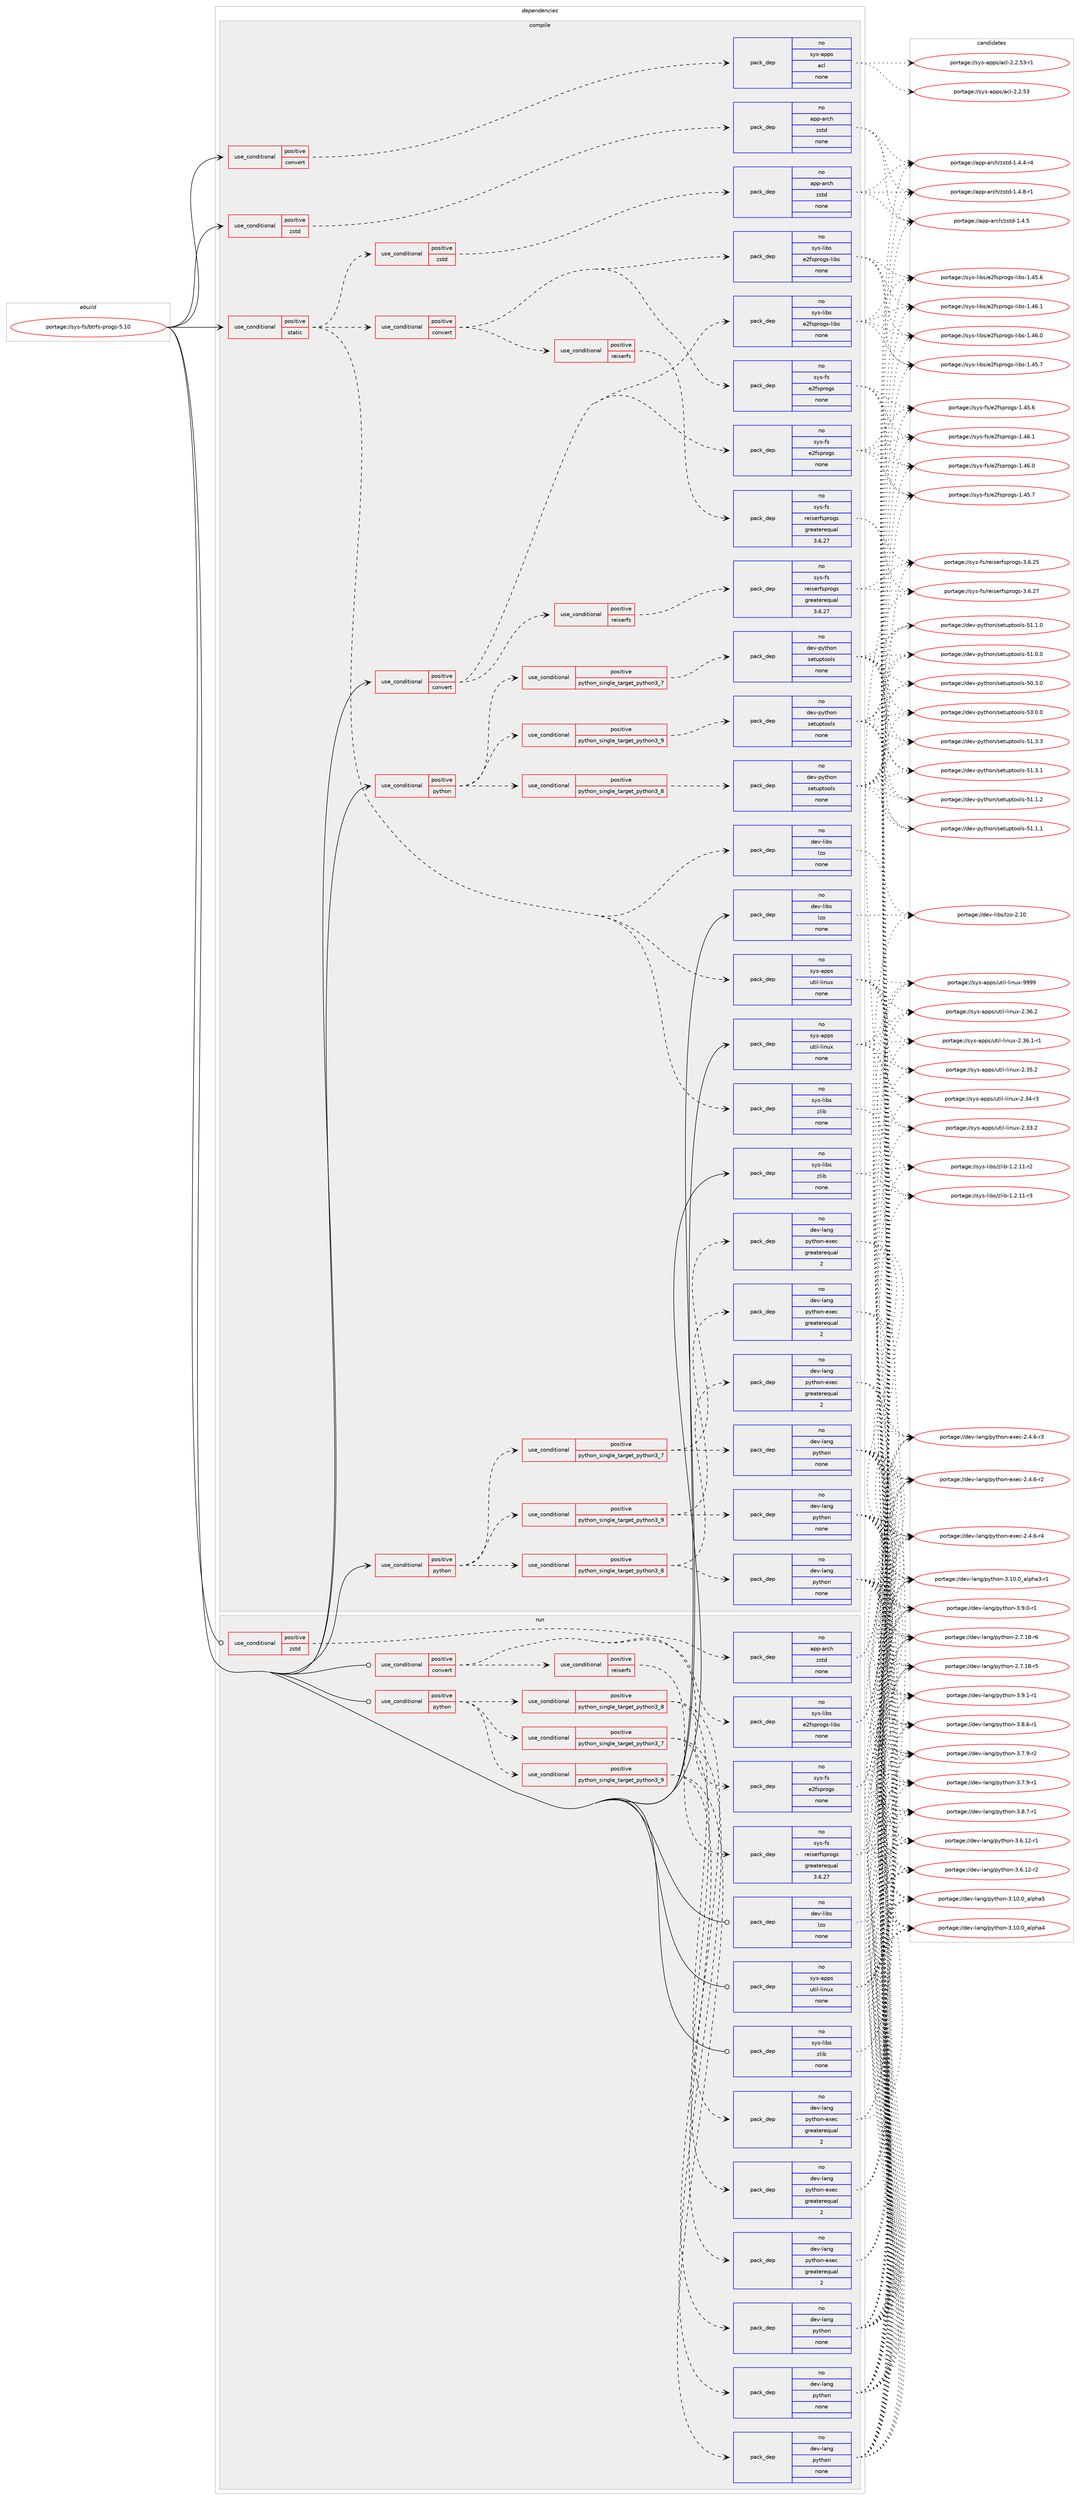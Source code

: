 digraph prolog {

# *************
# Graph options
# *************

newrank=true;
concentrate=true;
compound=true;
graph [rankdir=LR,fontname=Helvetica,fontsize=10,ranksep=1.5];#, ranksep=2.5, nodesep=0.2];
edge  [arrowhead=vee];
node  [fontname=Helvetica,fontsize=10];

# **********
# The ebuild
# **********

subgraph cluster_leftcol {
color=gray;
rank=same;
label=<<i>ebuild</i>>;
id [label="portage://sys-fs/btrfs-progs-5.10", color=red, width=4, href="../sys-fs/btrfs-progs-5.10.svg"];
}

# ****************
# The dependencies
# ****************

subgraph cluster_midcol {
color=gray;
label=<<i>dependencies</i>>;
subgraph cluster_compile {
fillcolor="#eeeeee";
style=filled;
label=<<i>compile</i>>;
subgraph cond1014 {
dependency4627 [label=<<TABLE BORDER="0" CELLBORDER="1" CELLSPACING="0" CELLPADDING="4"><TR><TD ROWSPAN="3" CELLPADDING="10">use_conditional</TD></TR><TR><TD>positive</TD></TR><TR><TD>convert</TD></TR></TABLE>>, shape=none, color=red];
subgraph pack3539 {
dependency4628 [label=<<TABLE BORDER="0" CELLBORDER="1" CELLSPACING="0" CELLPADDING="4" WIDTH="220"><TR><TD ROWSPAN="6" CELLPADDING="30">pack_dep</TD></TR><TR><TD WIDTH="110">no</TD></TR><TR><TD>sys-apps</TD></TR><TR><TD>acl</TD></TR><TR><TD>none</TD></TR><TR><TD></TD></TR></TABLE>>, shape=none, color=blue];
}
dependency4627:e -> dependency4628:w [weight=20,style="dashed",arrowhead="vee"];
}
id:e -> dependency4627:w [weight=20,style="solid",arrowhead="vee"];
subgraph cond1015 {
dependency4629 [label=<<TABLE BORDER="0" CELLBORDER="1" CELLSPACING="0" CELLPADDING="4"><TR><TD ROWSPAN="3" CELLPADDING="10">use_conditional</TD></TR><TR><TD>positive</TD></TR><TR><TD>convert</TD></TR></TABLE>>, shape=none, color=red];
subgraph pack3540 {
dependency4630 [label=<<TABLE BORDER="0" CELLBORDER="1" CELLSPACING="0" CELLPADDING="4" WIDTH="220"><TR><TD ROWSPAN="6" CELLPADDING="30">pack_dep</TD></TR><TR><TD WIDTH="110">no</TD></TR><TR><TD>sys-fs</TD></TR><TR><TD>e2fsprogs</TD></TR><TR><TD>none</TD></TR><TR><TD></TD></TR></TABLE>>, shape=none, color=blue];
}
dependency4629:e -> dependency4630:w [weight=20,style="dashed",arrowhead="vee"];
subgraph pack3541 {
dependency4631 [label=<<TABLE BORDER="0" CELLBORDER="1" CELLSPACING="0" CELLPADDING="4" WIDTH="220"><TR><TD ROWSPAN="6" CELLPADDING="30">pack_dep</TD></TR><TR><TD WIDTH="110">no</TD></TR><TR><TD>sys-libs</TD></TR><TR><TD>e2fsprogs-libs</TD></TR><TR><TD>none</TD></TR><TR><TD></TD></TR></TABLE>>, shape=none, color=blue];
}
dependency4629:e -> dependency4631:w [weight=20,style="dashed",arrowhead="vee"];
subgraph cond1016 {
dependency4632 [label=<<TABLE BORDER="0" CELLBORDER="1" CELLSPACING="0" CELLPADDING="4"><TR><TD ROWSPAN="3" CELLPADDING="10">use_conditional</TD></TR><TR><TD>positive</TD></TR><TR><TD>reiserfs</TD></TR></TABLE>>, shape=none, color=red];
subgraph pack3542 {
dependency4633 [label=<<TABLE BORDER="0" CELLBORDER="1" CELLSPACING="0" CELLPADDING="4" WIDTH="220"><TR><TD ROWSPAN="6" CELLPADDING="30">pack_dep</TD></TR><TR><TD WIDTH="110">no</TD></TR><TR><TD>sys-fs</TD></TR><TR><TD>reiserfsprogs</TD></TR><TR><TD>greaterequal</TD></TR><TR><TD>3.6.27</TD></TR></TABLE>>, shape=none, color=blue];
}
dependency4632:e -> dependency4633:w [weight=20,style="dashed",arrowhead="vee"];
}
dependency4629:e -> dependency4632:w [weight=20,style="dashed",arrowhead="vee"];
}
id:e -> dependency4629:w [weight=20,style="solid",arrowhead="vee"];
subgraph cond1017 {
dependency4634 [label=<<TABLE BORDER="0" CELLBORDER="1" CELLSPACING="0" CELLPADDING="4"><TR><TD ROWSPAN="3" CELLPADDING="10">use_conditional</TD></TR><TR><TD>positive</TD></TR><TR><TD>python</TD></TR></TABLE>>, shape=none, color=red];
subgraph cond1018 {
dependency4635 [label=<<TABLE BORDER="0" CELLBORDER="1" CELLSPACING="0" CELLPADDING="4"><TR><TD ROWSPAN="3" CELLPADDING="10">use_conditional</TD></TR><TR><TD>positive</TD></TR><TR><TD>python_single_target_python3_7</TD></TR></TABLE>>, shape=none, color=red];
subgraph pack3543 {
dependency4636 [label=<<TABLE BORDER="0" CELLBORDER="1" CELLSPACING="0" CELLPADDING="4" WIDTH="220"><TR><TD ROWSPAN="6" CELLPADDING="30">pack_dep</TD></TR><TR><TD WIDTH="110">no</TD></TR><TR><TD>dev-lang</TD></TR><TR><TD>python</TD></TR><TR><TD>none</TD></TR><TR><TD></TD></TR></TABLE>>, shape=none, color=blue];
}
dependency4635:e -> dependency4636:w [weight=20,style="dashed",arrowhead="vee"];
subgraph pack3544 {
dependency4637 [label=<<TABLE BORDER="0" CELLBORDER="1" CELLSPACING="0" CELLPADDING="4" WIDTH="220"><TR><TD ROWSPAN="6" CELLPADDING="30">pack_dep</TD></TR><TR><TD WIDTH="110">no</TD></TR><TR><TD>dev-lang</TD></TR><TR><TD>python-exec</TD></TR><TR><TD>greaterequal</TD></TR><TR><TD>2</TD></TR></TABLE>>, shape=none, color=blue];
}
dependency4635:e -> dependency4637:w [weight=20,style="dashed",arrowhead="vee"];
}
dependency4634:e -> dependency4635:w [weight=20,style="dashed",arrowhead="vee"];
subgraph cond1019 {
dependency4638 [label=<<TABLE BORDER="0" CELLBORDER="1" CELLSPACING="0" CELLPADDING="4"><TR><TD ROWSPAN="3" CELLPADDING="10">use_conditional</TD></TR><TR><TD>positive</TD></TR><TR><TD>python_single_target_python3_8</TD></TR></TABLE>>, shape=none, color=red];
subgraph pack3545 {
dependency4639 [label=<<TABLE BORDER="0" CELLBORDER="1" CELLSPACING="0" CELLPADDING="4" WIDTH="220"><TR><TD ROWSPAN="6" CELLPADDING="30">pack_dep</TD></TR><TR><TD WIDTH="110">no</TD></TR><TR><TD>dev-lang</TD></TR><TR><TD>python</TD></TR><TR><TD>none</TD></TR><TR><TD></TD></TR></TABLE>>, shape=none, color=blue];
}
dependency4638:e -> dependency4639:w [weight=20,style="dashed",arrowhead="vee"];
subgraph pack3546 {
dependency4640 [label=<<TABLE BORDER="0" CELLBORDER="1" CELLSPACING="0" CELLPADDING="4" WIDTH="220"><TR><TD ROWSPAN="6" CELLPADDING="30">pack_dep</TD></TR><TR><TD WIDTH="110">no</TD></TR><TR><TD>dev-lang</TD></TR><TR><TD>python-exec</TD></TR><TR><TD>greaterequal</TD></TR><TR><TD>2</TD></TR></TABLE>>, shape=none, color=blue];
}
dependency4638:e -> dependency4640:w [weight=20,style="dashed",arrowhead="vee"];
}
dependency4634:e -> dependency4638:w [weight=20,style="dashed",arrowhead="vee"];
subgraph cond1020 {
dependency4641 [label=<<TABLE BORDER="0" CELLBORDER="1" CELLSPACING="0" CELLPADDING="4"><TR><TD ROWSPAN="3" CELLPADDING="10">use_conditional</TD></TR><TR><TD>positive</TD></TR><TR><TD>python_single_target_python3_9</TD></TR></TABLE>>, shape=none, color=red];
subgraph pack3547 {
dependency4642 [label=<<TABLE BORDER="0" CELLBORDER="1" CELLSPACING="0" CELLPADDING="4" WIDTH="220"><TR><TD ROWSPAN="6" CELLPADDING="30">pack_dep</TD></TR><TR><TD WIDTH="110">no</TD></TR><TR><TD>dev-lang</TD></TR><TR><TD>python</TD></TR><TR><TD>none</TD></TR><TR><TD></TD></TR></TABLE>>, shape=none, color=blue];
}
dependency4641:e -> dependency4642:w [weight=20,style="dashed",arrowhead="vee"];
subgraph pack3548 {
dependency4643 [label=<<TABLE BORDER="0" CELLBORDER="1" CELLSPACING="0" CELLPADDING="4" WIDTH="220"><TR><TD ROWSPAN="6" CELLPADDING="30">pack_dep</TD></TR><TR><TD WIDTH="110">no</TD></TR><TR><TD>dev-lang</TD></TR><TR><TD>python-exec</TD></TR><TR><TD>greaterequal</TD></TR><TR><TD>2</TD></TR></TABLE>>, shape=none, color=blue];
}
dependency4641:e -> dependency4643:w [weight=20,style="dashed",arrowhead="vee"];
}
dependency4634:e -> dependency4641:w [weight=20,style="dashed",arrowhead="vee"];
}
id:e -> dependency4634:w [weight=20,style="solid",arrowhead="vee"];
subgraph cond1021 {
dependency4644 [label=<<TABLE BORDER="0" CELLBORDER="1" CELLSPACING="0" CELLPADDING="4"><TR><TD ROWSPAN="3" CELLPADDING="10">use_conditional</TD></TR><TR><TD>positive</TD></TR><TR><TD>python</TD></TR></TABLE>>, shape=none, color=red];
subgraph cond1022 {
dependency4645 [label=<<TABLE BORDER="0" CELLBORDER="1" CELLSPACING="0" CELLPADDING="4"><TR><TD ROWSPAN="3" CELLPADDING="10">use_conditional</TD></TR><TR><TD>positive</TD></TR><TR><TD>python_single_target_python3_7</TD></TR></TABLE>>, shape=none, color=red];
subgraph pack3549 {
dependency4646 [label=<<TABLE BORDER="0" CELLBORDER="1" CELLSPACING="0" CELLPADDING="4" WIDTH="220"><TR><TD ROWSPAN="6" CELLPADDING="30">pack_dep</TD></TR><TR><TD WIDTH="110">no</TD></TR><TR><TD>dev-python</TD></TR><TR><TD>setuptools</TD></TR><TR><TD>none</TD></TR><TR><TD></TD></TR></TABLE>>, shape=none, color=blue];
}
dependency4645:e -> dependency4646:w [weight=20,style="dashed",arrowhead="vee"];
}
dependency4644:e -> dependency4645:w [weight=20,style="dashed",arrowhead="vee"];
subgraph cond1023 {
dependency4647 [label=<<TABLE BORDER="0" CELLBORDER="1" CELLSPACING="0" CELLPADDING="4"><TR><TD ROWSPAN="3" CELLPADDING="10">use_conditional</TD></TR><TR><TD>positive</TD></TR><TR><TD>python_single_target_python3_8</TD></TR></TABLE>>, shape=none, color=red];
subgraph pack3550 {
dependency4648 [label=<<TABLE BORDER="0" CELLBORDER="1" CELLSPACING="0" CELLPADDING="4" WIDTH="220"><TR><TD ROWSPAN="6" CELLPADDING="30">pack_dep</TD></TR><TR><TD WIDTH="110">no</TD></TR><TR><TD>dev-python</TD></TR><TR><TD>setuptools</TD></TR><TR><TD>none</TD></TR><TR><TD></TD></TR></TABLE>>, shape=none, color=blue];
}
dependency4647:e -> dependency4648:w [weight=20,style="dashed",arrowhead="vee"];
}
dependency4644:e -> dependency4647:w [weight=20,style="dashed",arrowhead="vee"];
subgraph cond1024 {
dependency4649 [label=<<TABLE BORDER="0" CELLBORDER="1" CELLSPACING="0" CELLPADDING="4"><TR><TD ROWSPAN="3" CELLPADDING="10">use_conditional</TD></TR><TR><TD>positive</TD></TR><TR><TD>python_single_target_python3_9</TD></TR></TABLE>>, shape=none, color=red];
subgraph pack3551 {
dependency4650 [label=<<TABLE BORDER="0" CELLBORDER="1" CELLSPACING="0" CELLPADDING="4" WIDTH="220"><TR><TD ROWSPAN="6" CELLPADDING="30">pack_dep</TD></TR><TR><TD WIDTH="110">no</TD></TR><TR><TD>dev-python</TD></TR><TR><TD>setuptools</TD></TR><TR><TD>none</TD></TR><TR><TD></TD></TR></TABLE>>, shape=none, color=blue];
}
dependency4649:e -> dependency4650:w [weight=20,style="dashed",arrowhead="vee"];
}
dependency4644:e -> dependency4649:w [weight=20,style="dashed",arrowhead="vee"];
}
id:e -> dependency4644:w [weight=20,style="solid",arrowhead="vee"];
subgraph cond1025 {
dependency4651 [label=<<TABLE BORDER="0" CELLBORDER="1" CELLSPACING="0" CELLPADDING="4"><TR><TD ROWSPAN="3" CELLPADDING="10">use_conditional</TD></TR><TR><TD>positive</TD></TR><TR><TD>static</TD></TR></TABLE>>, shape=none, color=red];
subgraph pack3552 {
dependency4652 [label=<<TABLE BORDER="0" CELLBORDER="1" CELLSPACING="0" CELLPADDING="4" WIDTH="220"><TR><TD ROWSPAN="6" CELLPADDING="30">pack_dep</TD></TR><TR><TD WIDTH="110">no</TD></TR><TR><TD>dev-libs</TD></TR><TR><TD>lzo</TD></TR><TR><TD>none</TD></TR><TR><TD></TD></TR></TABLE>>, shape=none, color=blue];
}
dependency4651:e -> dependency4652:w [weight=20,style="dashed",arrowhead="vee"];
subgraph pack3553 {
dependency4653 [label=<<TABLE BORDER="0" CELLBORDER="1" CELLSPACING="0" CELLPADDING="4" WIDTH="220"><TR><TD ROWSPAN="6" CELLPADDING="30">pack_dep</TD></TR><TR><TD WIDTH="110">no</TD></TR><TR><TD>sys-apps</TD></TR><TR><TD>util-linux</TD></TR><TR><TD>none</TD></TR><TR><TD></TD></TR></TABLE>>, shape=none, color=blue];
}
dependency4651:e -> dependency4653:w [weight=20,style="dashed",arrowhead="vee"];
subgraph pack3554 {
dependency4654 [label=<<TABLE BORDER="0" CELLBORDER="1" CELLSPACING="0" CELLPADDING="4" WIDTH="220"><TR><TD ROWSPAN="6" CELLPADDING="30">pack_dep</TD></TR><TR><TD WIDTH="110">no</TD></TR><TR><TD>sys-libs</TD></TR><TR><TD>zlib</TD></TR><TR><TD>none</TD></TR><TR><TD></TD></TR></TABLE>>, shape=none, color=blue];
}
dependency4651:e -> dependency4654:w [weight=20,style="dashed",arrowhead="vee"];
subgraph cond1026 {
dependency4655 [label=<<TABLE BORDER="0" CELLBORDER="1" CELLSPACING="0" CELLPADDING="4"><TR><TD ROWSPAN="3" CELLPADDING="10">use_conditional</TD></TR><TR><TD>positive</TD></TR><TR><TD>convert</TD></TR></TABLE>>, shape=none, color=red];
subgraph pack3555 {
dependency4656 [label=<<TABLE BORDER="0" CELLBORDER="1" CELLSPACING="0" CELLPADDING="4" WIDTH="220"><TR><TD ROWSPAN="6" CELLPADDING="30">pack_dep</TD></TR><TR><TD WIDTH="110">no</TD></TR><TR><TD>sys-fs</TD></TR><TR><TD>e2fsprogs</TD></TR><TR><TD>none</TD></TR><TR><TD></TD></TR></TABLE>>, shape=none, color=blue];
}
dependency4655:e -> dependency4656:w [weight=20,style="dashed",arrowhead="vee"];
subgraph pack3556 {
dependency4657 [label=<<TABLE BORDER="0" CELLBORDER="1" CELLSPACING="0" CELLPADDING="4" WIDTH="220"><TR><TD ROWSPAN="6" CELLPADDING="30">pack_dep</TD></TR><TR><TD WIDTH="110">no</TD></TR><TR><TD>sys-libs</TD></TR><TR><TD>e2fsprogs-libs</TD></TR><TR><TD>none</TD></TR><TR><TD></TD></TR></TABLE>>, shape=none, color=blue];
}
dependency4655:e -> dependency4657:w [weight=20,style="dashed",arrowhead="vee"];
subgraph cond1027 {
dependency4658 [label=<<TABLE BORDER="0" CELLBORDER="1" CELLSPACING="0" CELLPADDING="4"><TR><TD ROWSPAN="3" CELLPADDING="10">use_conditional</TD></TR><TR><TD>positive</TD></TR><TR><TD>reiserfs</TD></TR></TABLE>>, shape=none, color=red];
subgraph pack3557 {
dependency4659 [label=<<TABLE BORDER="0" CELLBORDER="1" CELLSPACING="0" CELLPADDING="4" WIDTH="220"><TR><TD ROWSPAN="6" CELLPADDING="30">pack_dep</TD></TR><TR><TD WIDTH="110">no</TD></TR><TR><TD>sys-fs</TD></TR><TR><TD>reiserfsprogs</TD></TR><TR><TD>greaterequal</TD></TR><TR><TD>3.6.27</TD></TR></TABLE>>, shape=none, color=blue];
}
dependency4658:e -> dependency4659:w [weight=20,style="dashed",arrowhead="vee"];
}
dependency4655:e -> dependency4658:w [weight=20,style="dashed",arrowhead="vee"];
}
dependency4651:e -> dependency4655:w [weight=20,style="dashed",arrowhead="vee"];
subgraph cond1028 {
dependency4660 [label=<<TABLE BORDER="0" CELLBORDER="1" CELLSPACING="0" CELLPADDING="4"><TR><TD ROWSPAN="3" CELLPADDING="10">use_conditional</TD></TR><TR><TD>positive</TD></TR><TR><TD>zstd</TD></TR></TABLE>>, shape=none, color=red];
subgraph pack3558 {
dependency4661 [label=<<TABLE BORDER="0" CELLBORDER="1" CELLSPACING="0" CELLPADDING="4" WIDTH="220"><TR><TD ROWSPAN="6" CELLPADDING="30">pack_dep</TD></TR><TR><TD WIDTH="110">no</TD></TR><TR><TD>app-arch</TD></TR><TR><TD>zstd</TD></TR><TR><TD>none</TD></TR><TR><TD></TD></TR></TABLE>>, shape=none, color=blue];
}
dependency4660:e -> dependency4661:w [weight=20,style="dashed",arrowhead="vee"];
}
dependency4651:e -> dependency4660:w [weight=20,style="dashed",arrowhead="vee"];
}
id:e -> dependency4651:w [weight=20,style="solid",arrowhead="vee"];
subgraph cond1029 {
dependency4662 [label=<<TABLE BORDER="0" CELLBORDER="1" CELLSPACING="0" CELLPADDING="4"><TR><TD ROWSPAN="3" CELLPADDING="10">use_conditional</TD></TR><TR><TD>positive</TD></TR><TR><TD>zstd</TD></TR></TABLE>>, shape=none, color=red];
subgraph pack3559 {
dependency4663 [label=<<TABLE BORDER="0" CELLBORDER="1" CELLSPACING="0" CELLPADDING="4" WIDTH="220"><TR><TD ROWSPAN="6" CELLPADDING="30">pack_dep</TD></TR><TR><TD WIDTH="110">no</TD></TR><TR><TD>app-arch</TD></TR><TR><TD>zstd</TD></TR><TR><TD>none</TD></TR><TR><TD></TD></TR></TABLE>>, shape=none, color=blue];
}
dependency4662:e -> dependency4663:w [weight=20,style="dashed",arrowhead="vee"];
}
id:e -> dependency4662:w [weight=20,style="solid",arrowhead="vee"];
subgraph pack3560 {
dependency4664 [label=<<TABLE BORDER="0" CELLBORDER="1" CELLSPACING="0" CELLPADDING="4" WIDTH="220"><TR><TD ROWSPAN="6" CELLPADDING="30">pack_dep</TD></TR><TR><TD WIDTH="110">no</TD></TR><TR><TD>dev-libs</TD></TR><TR><TD>lzo</TD></TR><TR><TD>none</TD></TR><TR><TD></TD></TR></TABLE>>, shape=none, color=blue];
}
id:e -> dependency4664:w [weight=20,style="solid",arrowhead="vee"];
subgraph pack3561 {
dependency4665 [label=<<TABLE BORDER="0" CELLBORDER="1" CELLSPACING="0" CELLPADDING="4" WIDTH="220"><TR><TD ROWSPAN="6" CELLPADDING="30">pack_dep</TD></TR><TR><TD WIDTH="110">no</TD></TR><TR><TD>sys-apps</TD></TR><TR><TD>util-linux</TD></TR><TR><TD>none</TD></TR><TR><TD></TD></TR></TABLE>>, shape=none, color=blue];
}
id:e -> dependency4665:w [weight=20,style="solid",arrowhead="vee"];
subgraph pack3562 {
dependency4666 [label=<<TABLE BORDER="0" CELLBORDER="1" CELLSPACING="0" CELLPADDING="4" WIDTH="220"><TR><TD ROWSPAN="6" CELLPADDING="30">pack_dep</TD></TR><TR><TD WIDTH="110">no</TD></TR><TR><TD>sys-libs</TD></TR><TR><TD>zlib</TD></TR><TR><TD>none</TD></TR><TR><TD></TD></TR></TABLE>>, shape=none, color=blue];
}
id:e -> dependency4666:w [weight=20,style="solid",arrowhead="vee"];
}
subgraph cluster_compileandrun {
fillcolor="#eeeeee";
style=filled;
label=<<i>compile and run</i>>;
}
subgraph cluster_run {
fillcolor="#eeeeee";
style=filled;
label=<<i>run</i>>;
subgraph cond1030 {
dependency4667 [label=<<TABLE BORDER="0" CELLBORDER="1" CELLSPACING="0" CELLPADDING="4"><TR><TD ROWSPAN="3" CELLPADDING="10">use_conditional</TD></TR><TR><TD>positive</TD></TR><TR><TD>convert</TD></TR></TABLE>>, shape=none, color=red];
subgraph pack3563 {
dependency4668 [label=<<TABLE BORDER="0" CELLBORDER="1" CELLSPACING="0" CELLPADDING="4" WIDTH="220"><TR><TD ROWSPAN="6" CELLPADDING="30">pack_dep</TD></TR><TR><TD WIDTH="110">no</TD></TR><TR><TD>sys-fs</TD></TR><TR><TD>e2fsprogs</TD></TR><TR><TD>none</TD></TR><TR><TD></TD></TR></TABLE>>, shape=none, color=blue];
}
dependency4667:e -> dependency4668:w [weight=20,style="dashed",arrowhead="vee"];
subgraph pack3564 {
dependency4669 [label=<<TABLE BORDER="0" CELLBORDER="1" CELLSPACING="0" CELLPADDING="4" WIDTH="220"><TR><TD ROWSPAN="6" CELLPADDING="30">pack_dep</TD></TR><TR><TD WIDTH="110">no</TD></TR><TR><TD>sys-libs</TD></TR><TR><TD>e2fsprogs-libs</TD></TR><TR><TD>none</TD></TR><TR><TD></TD></TR></TABLE>>, shape=none, color=blue];
}
dependency4667:e -> dependency4669:w [weight=20,style="dashed",arrowhead="vee"];
subgraph cond1031 {
dependency4670 [label=<<TABLE BORDER="0" CELLBORDER="1" CELLSPACING="0" CELLPADDING="4"><TR><TD ROWSPAN="3" CELLPADDING="10">use_conditional</TD></TR><TR><TD>positive</TD></TR><TR><TD>reiserfs</TD></TR></TABLE>>, shape=none, color=red];
subgraph pack3565 {
dependency4671 [label=<<TABLE BORDER="0" CELLBORDER="1" CELLSPACING="0" CELLPADDING="4" WIDTH="220"><TR><TD ROWSPAN="6" CELLPADDING="30">pack_dep</TD></TR><TR><TD WIDTH="110">no</TD></TR><TR><TD>sys-fs</TD></TR><TR><TD>reiserfsprogs</TD></TR><TR><TD>greaterequal</TD></TR><TR><TD>3.6.27</TD></TR></TABLE>>, shape=none, color=blue];
}
dependency4670:e -> dependency4671:w [weight=20,style="dashed",arrowhead="vee"];
}
dependency4667:e -> dependency4670:w [weight=20,style="dashed",arrowhead="vee"];
}
id:e -> dependency4667:w [weight=20,style="solid",arrowhead="odot"];
subgraph cond1032 {
dependency4672 [label=<<TABLE BORDER="0" CELLBORDER="1" CELLSPACING="0" CELLPADDING="4"><TR><TD ROWSPAN="3" CELLPADDING="10">use_conditional</TD></TR><TR><TD>positive</TD></TR><TR><TD>python</TD></TR></TABLE>>, shape=none, color=red];
subgraph cond1033 {
dependency4673 [label=<<TABLE BORDER="0" CELLBORDER="1" CELLSPACING="0" CELLPADDING="4"><TR><TD ROWSPAN="3" CELLPADDING="10">use_conditional</TD></TR><TR><TD>positive</TD></TR><TR><TD>python_single_target_python3_7</TD></TR></TABLE>>, shape=none, color=red];
subgraph pack3566 {
dependency4674 [label=<<TABLE BORDER="0" CELLBORDER="1" CELLSPACING="0" CELLPADDING="4" WIDTH="220"><TR><TD ROWSPAN="6" CELLPADDING="30">pack_dep</TD></TR><TR><TD WIDTH="110">no</TD></TR><TR><TD>dev-lang</TD></TR><TR><TD>python</TD></TR><TR><TD>none</TD></TR><TR><TD></TD></TR></TABLE>>, shape=none, color=blue];
}
dependency4673:e -> dependency4674:w [weight=20,style="dashed",arrowhead="vee"];
subgraph pack3567 {
dependency4675 [label=<<TABLE BORDER="0" CELLBORDER="1" CELLSPACING="0" CELLPADDING="4" WIDTH="220"><TR><TD ROWSPAN="6" CELLPADDING="30">pack_dep</TD></TR><TR><TD WIDTH="110">no</TD></TR><TR><TD>dev-lang</TD></TR><TR><TD>python-exec</TD></TR><TR><TD>greaterequal</TD></TR><TR><TD>2</TD></TR></TABLE>>, shape=none, color=blue];
}
dependency4673:e -> dependency4675:w [weight=20,style="dashed",arrowhead="vee"];
}
dependency4672:e -> dependency4673:w [weight=20,style="dashed",arrowhead="vee"];
subgraph cond1034 {
dependency4676 [label=<<TABLE BORDER="0" CELLBORDER="1" CELLSPACING="0" CELLPADDING="4"><TR><TD ROWSPAN="3" CELLPADDING="10">use_conditional</TD></TR><TR><TD>positive</TD></TR><TR><TD>python_single_target_python3_8</TD></TR></TABLE>>, shape=none, color=red];
subgraph pack3568 {
dependency4677 [label=<<TABLE BORDER="0" CELLBORDER="1" CELLSPACING="0" CELLPADDING="4" WIDTH="220"><TR><TD ROWSPAN="6" CELLPADDING="30">pack_dep</TD></TR><TR><TD WIDTH="110">no</TD></TR><TR><TD>dev-lang</TD></TR><TR><TD>python</TD></TR><TR><TD>none</TD></TR><TR><TD></TD></TR></TABLE>>, shape=none, color=blue];
}
dependency4676:e -> dependency4677:w [weight=20,style="dashed",arrowhead="vee"];
subgraph pack3569 {
dependency4678 [label=<<TABLE BORDER="0" CELLBORDER="1" CELLSPACING="0" CELLPADDING="4" WIDTH="220"><TR><TD ROWSPAN="6" CELLPADDING="30">pack_dep</TD></TR><TR><TD WIDTH="110">no</TD></TR><TR><TD>dev-lang</TD></TR><TR><TD>python-exec</TD></TR><TR><TD>greaterequal</TD></TR><TR><TD>2</TD></TR></TABLE>>, shape=none, color=blue];
}
dependency4676:e -> dependency4678:w [weight=20,style="dashed",arrowhead="vee"];
}
dependency4672:e -> dependency4676:w [weight=20,style="dashed",arrowhead="vee"];
subgraph cond1035 {
dependency4679 [label=<<TABLE BORDER="0" CELLBORDER="1" CELLSPACING="0" CELLPADDING="4"><TR><TD ROWSPAN="3" CELLPADDING="10">use_conditional</TD></TR><TR><TD>positive</TD></TR><TR><TD>python_single_target_python3_9</TD></TR></TABLE>>, shape=none, color=red];
subgraph pack3570 {
dependency4680 [label=<<TABLE BORDER="0" CELLBORDER="1" CELLSPACING="0" CELLPADDING="4" WIDTH="220"><TR><TD ROWSPAN="6" CELLPADDING="30">pack_dep</TD></TR><TR><TD WIDTH="110">no</TD></TR><TR><TD>dev-lang</TD></TR><TR><TD>python</TD></TR><TR><TD>none</TD></TR><TR><TD></TD></TR></TABLE>>, shape=none, color=blue];
}
dependency4679:e -> dependency4680:w [weight=20,style="dashed",arrowhead="vee"];
subgraph pack3571 {
dependency4681 [label=<<TABLE BORDER="0" CELLBORDER="1" CELLSPACING="0" CELLPADDING="4" WIDTH="220"><TR><TD ROWSPAN="6" CELLPADDING="30">pack_dep</TD></TR><TR><TD WIDTH="110">no</TD></TR><TR><TD>dev-lang</TD></TR><TR><TD>python-exec</TD></TR><TR><TD>greaterequal</TD></TR><TR><TD>2</TD></TR></TABLE>>, shape=none, color=blue];
}
dependency4679:e -> dependency4681:w [weight=20,style="dashed",arrowhead="vee"];
}
dependency4672:e -> dependency4679:w [weight=20,style="dashed",arrowhead="vee"];
}
id:e -> dependency4672:w [weight=20,style="solid",arrowhead="odot"];
subgraph cond1036 {
dependency4682 [label=<<TABLE BORDER="0" CELLBORDER="1" CELLSPACING="0" CELLPADDING="4"><TR><TD ROWSPAN="3" CELLPADDING="10">use_conditional</TD></TR><TR><TD>positive</TD></TR><TR><TD>zstd</TD></TR></TABLE>>, shape=none, color=red];
subgraph pack3572 {
dependency4683 [label=<<TABLE BORDER="0" CELLBORDER="1" CELLSPACING="0" CELLPADDING="4" WIDTH="220"><TR><TD ROWSPAN="6" CELLPADDING="30">pack_dep</TD></TR><TR><TD WIDTH="110">no</TD></TR><TR><TD>app-arch</TD></TR><TR><TD>zstd</TD></TR><TR><TD>none</TD></TR><TR><TD></TD></TR></TABLE>>, shape=none, color=blue];
}
dependency4682:e -> dependency4683:w [weight=20,style="dashed",arrowhead="vee"];
}
id:e -> dependency4682:w [weight=20,style="solid",arrowhead="odot"];
subgraph pack3573 {
dependency4684 [label=<<TABLE BORDER="0" CELLBORDER="1" CELLSPACING="0" CELLPADDING="4" WIDTH="220"><TR><TD ROWSPAN="6" CELLPADDING="30">pack_dep</TD></TR><TR><TD WIDTH="110">no</TD></TR><TR><TD>dev-libs</TD></TR><TR><TD>lzo</TD></TR><TR><TD>none</TD></TR><TR><TD></TD></TR></TABLE>>, shape=none, color=blue];
}
id:e -> dependency4684:w [weight=20,style="solid",arrowhead="odot"];
subgraph pack3574 {
dependency4685 [label=<<TABLE BORDER="0" CELLBORDER="1" CELLSPACING="0" CELLPADDING="4" WIDTH="220"><TR><TD ROWSPAN="6" CELLPADDING="30">pack_dep</TD></TR><TR><TD WIDTH="110">no</TD></TR><TR><TD>sys-apps</TD></TR><TR><TD>util-linux</TD></TR><TR><TD>none</TD></TR><TR><TD></TD></TR></TABLE>>, shape=none, color=blue];
}
id:e -> dependency4685:w [weight=20,style="solid",arrowhead="odot"];
subgraph pack3575 {
dependency4686 [label=<<TABLE BORDER="0" CELLBORDER="1" CELLSPACING="0" CELLPADDING="4" WIDTH="220"><TR><TD ROWSPAN="6" CELLPADDING="30">pack_dep</TD></TR><TR><TD WIDTH="110">no</TD></TR><TR><TD>sys-libs</TD></TR><TR><TD>zlib</TD></TR><TR><TD>none</TD></TR><TR><TD></TD></TR></TABLE>>, shape=none, color=blue];
}
id:e -> dependency4686:w [weight=20,style="solid",arrowhead="odot"];
}
}

# **************
# The candidates
# **************

subgraph cluster_choices {
rank=same;
color=gray;
label=<<i>candidates</i>>;

subgraph choice3539 {
color=black;
nodesep=1;
choice1151211154597112112115479799108455046504653514511449 [label="portage://sys-apps/acl-2.2.53-r1", color=red, width=4,href="../sys-apps/acl-2.2.53-r1.svg"];
choice115121115459711211211547979910845504650465351 [label="portage://sys-apps/acl-2.2.53", color=red, width=4,href="../sys-apps/acl-2.2.53.svg"];
dependency4628:e -> choice1151211154597112112115479799108455046504653514511449:w [style=dotted,weight="100"];
dependency4628:e -> choice115121115459711211211547979910845504650465351:w [style=dotted,weight="100"];
}
subgraph choice3540 {
color=black;
nodesep=1;
choice11512111545102115471015010211511211411110311545494652544649 [label="portage://sys-fs/e2fsprogs-1.46.1", color=red, width=4,href="../sys-fs/e2fsprogs-1.46.1.svg"];
choice11512111545102115471015010211511211411110311545494652544648 [label="portage://sys-fs/e2fsprogs-1.46.0", color=red, width=4,href="../sys-fs/e2fsprogs-1.46.0.svg"];
choice11512111545102115471015010211511211411110311545494652534655 [label="portage://sys-fs/e2fsprogs-1.45.7", color=red, width=4,href="../sys-fs/e2fsprogs-1.45.7.svg"];
choice11512111545102115471015010211511211411110311545494652534654 [label="portage://sys-fs/e2fsprogs-1.45.6", color=red, width=4,href="../sys-fs/e2fsprogs-1.45.6.svg"];
dependency4630:e -> choice11512111545102115471015010211511211411110311545494652544649:w [style=dotted,weight="100"];
dependency4630:e -> choice11512111545102115471015010211511211411110311545494652544648:w [style=dotted,weight="100"];
dependency4630:e -> choice11512111545102115471015010211511211411110311545494652534655:w [style=dotted,weight="100"];
dependency4630:e -> choice11512111545102115471015010211511211411110311545494652534654:w [style=dotted,weight="100"];
}
subgraph choice3541 {
color=black;
nodesep=1;
choice11512111545108105981154710150102115112114111103115451081059811545494652544649 [label="portage://sys-libs/e2fsprogs-libs-1.46.1", color=red, width=4,href="../sys-libs/e2fsprogs-libs-1.46.1.svg"];
choice11512111545108105981154710150102115112114111103115451081059811545494652544648 [label="portage://sys-libs/e2fsprogs-libs-1.46.0", color=red, width=4,href="../sys-libs/e2fsprogs-libs-1.46.0.svg"];
choice11512111545108105981154710150102115112114111103115451081059811545494652534655 [label="portage://sys-libs/e2fsprogs-libs-1.45.7", color=red, width=4,href="../sys-libs/e2fsprogs-libs-1.45.7.svg"];
choice11512111545108105981154710150102115112114111103115451081059811545494652534654 [label="portage://sys-libs/e2fsprogs-libs-1.45.6", color=red, width=4,href="../sys-libs/e2fsprogs-libs-1.45.6.svg"];
dependency4631:e -> choice11512111545108105981154710150102115112114111103115451081059811545494652544649:w [style=dotted,weight="100"];
dependency4631:e -> choice11512111545108105981154710150102115112114111103115451081059811545494652544648:w [style=dotted,weight="100"];
dependency4631:e -> choice11512111545108105981154710150102115112114111103115451081059811545494652534655:w [style=dotted,weight="100"];
dependency4631:e -> choice11512111545108105981154710150102115112114111103115451081059811545494652534654:w [style=dotted,weight="100"];
}
subgraph choice3542 {
color=black;
nodesep=1;
choice115121115451021154711410110511510111410211511211411110311545514654465055 [label="portage://sys-fs/reiserfsprogs-3.6.27", color=red, width=4,href="../sys-fs/reiserfsprogs-3.6.27.svg"];
choice115121115451021154711410110511510111410211511211411110311545514654465053 [label="portage://sys-fs/reiserfsprogs-3.6.25", color=red, width=4,href="../sys-fs/reiserfsprogs-3.6.25.svg"];
dependency4633:e -> choice115121115451021154711410110511510111410211511211411110311545514654465055:w [style=dotted,weight="100"];
dependency4633:e -> choice115121115451021154711410110511510111410211511211411110311545514654465053:w [style=dotted,weight="100"];
}
subgraph choice3543 {
color=black;
nodesep=1;
choice1001011184510897110103471121211161041111104551465746494511449 [label="portage://dev-lang/python-3.9.1-r1", color=red, width=4,href="../dev-lang/python-3.9.1-r1.svg"];
choice1001011184510897110103471121211161041111104551465746484511449 [label="portage://dev-lang/python-3.9.0-r1", color=red, width=4,href="../dev-lang/python-3.9.0-r1.svg"];
choice1001011184510897110103471121211161041111104551465646554511449 [label="portage://dev-lang/python-3.8.7-r1", color=red, width=4,href="../dev-lang/python-3.8.7-r1.svg"];
choice1001011184510897110103471121211161041111104551465646544511449 [label="portage://dev-lang/python-3.8.6-r1", color=red, width=4,href="../dev-lang/python-3.8.6-r1.svg"];
choice1001011184510897110103471121211161041111104551465546574511450 [label="portage://dev-lang/python-3.7.9-r2", color=red, width=4,href="../dev-lang/python-3.7.9-r2.svg"];
choice1001011184510897110103471121211161041111104551465546574511449 [label="portage://dev-lang/python-3.7.9-r1", color=red, width=4,href="../dev-lang/python-3.7.9-r1.svg"];
choice100101118451089711010347112121116104111110455146544649504511450 [label="portage://dev-lang/python-3.6.12-r2", color=red, width=4,href="../dev-lang/python-3.6.12-r2.svg"];
choice100101118451089711010347112121116104111110455146544649504511449 [label="portage://dev-lang/python-3.6.12-r1", color=red, width=4,href="../dev-lang/python-3.6.12-r1.svg"];
choice1001011184510897110103471121211161041111104551464948464895971081121049753 [label="portage://dev-lang/python-3.10.0_alpha5", color=red, width=4,href="../dev-lang/python-3.10.0_alpha5.svg"];
choice1001011184510897110103471121211161041111104551464948464895971081121049752 [label="portage://dev-lang/python-3.10.0_alpha4", color=red, width=4,href="../dev-lang/python-3.10.0_alpha4.svg"];
choice10010111845108971101034711212111610411111045514649484648959710811210497514511449 [label="portage://dev-lang/python-3.10.0_alpha3-r1", color=red, width=4,href="../dev-lang/python-3.10.0_alpha3-r1.svg"];
choice100101118451089711010347112121116104111110455046554649564511454 [label="portage://dev-lang/python-2.7.18-r6", color=red, width=4,href="../dev-lang/python-2.7.18-r6.svg"];
choice100101118451089711010347112121116104111110455046554649564511453 [label="portage://dev-lang/python-2.7.18-r5", color=red, width=4,href="../dev-lang/python-2.7.18-r5.svg"];
dependency4636:e -> choice1001011184510897110103471121211161041111104551465746494511449:w [style=dotted,weight="100"];
dependency4636:e -> choice1001011184510897110103471121211161041111104551465746484511449:w [style=dotted,weight="100"];
dependency4636:e -> choice1001011184510897110103471121211161041111104551465646554511449:w [style=dotted,weight="100"];
dependency4636:e -> choice1001011184510897110103471121211161041111104551465646544511449:w [style=dotted,weight="100"];
dependency4636:e -> choice1001011184510897110103471121211161041111104551465546574511450:w [style=dotted,weight="100"];
dependency4636:e -> choice1001011184510897110103471121211161041111104551465546574511449:w [style=dotted,weight="100"];
dependency4636:e -> choice100101118451089711010347112121116104111110455146544649504511450:w [style=dotted,weight="100"];
dependency4636:e -> choice100101118451089711010347112121116104111110455146544649504511449:w [style=dotted,weight="100"];
dependency4636:e -> choice1001011184510897110103471121211161041111104551464948464895971081121049753:w [style=dotted,weight="100"];
dependency4636:e -> choice1001011184510897110103471121211161041111104551464948464895971081121049752:w [style=dotted,weight="100"];
dependency4636:e -> choice10010111845108971101034711212111610411111045514649484648959710811210497514511449:w [style=dotted,weight="100"];
dependency4636:e -> choice100101118451089711010347112121116104111110455046554649564511454:w [style=dotted,weight="100"];
dependency4636:e -> choice100101118451089711010347112121116104111110455046554649564511453:w [style=dotted,weight="100"];
}
subgraph choice3544 {
color=black;
nodesep=1;
choice10010111845108971101034711212111610411111045101120101994550465246544511452 [label="portage://dev-lang/python-exec-2.4.6-r4", color=red, width=4,href="../dev-lang/python-exec-2.4.6-r4.svg"];
choice10010111845108971101034711212111610411111045101120101994550465246544511451 [label="portage://dev-lang/python-exec-2.4.6-r3", color=red, width=4,href="../dev-lang/python-exec-2.4.6-r3.svg"];
choice10010111845108971101034711212111610411111045101120101994550465246544511450 [label="portage://dev-lang/python-exec-2.4.6-r2", color=red, width=4,href="../dev-lang/python-exec-2.4.6-r2.svg"];
dependency4637:e -> choice10010111845108971101034711212111610411111045101120101994550465246544511452:w [style=dotted,weight="100"];
dependency4637:e -> choice10010111845108971101034711212111610411111045101120101994550465246544511451:w [style=dotted,weight="100"];
dependency4637:e -> choice10010111845108971101034711212111610411111045101120101994550465246544511450:w [style=dotted,weight="100"];
}
subgraph choice3545 {
color=black;
nodesep=1;
choice1001011184510897110103471121211161041111104551465746494511449 [label="portage://dev-lang/python-3.9.1-r1", color=red, width=4,href="../dev-lang/python-3.9.1-r1.svg"];
choice1001011184510897110103471121211161041111104551465746484511449 [label="portage://dev-lang/python-3.9.0-r1", color=red, width=4,href="../dev-lang/python-3.9.0-r1.svg"];
choice1001011184510897110103471121211161041111104551465646554511449 [label="portage://dev-lang/python-3.8.7-r1", color=red, width=4,href="../dev-lang/python-3.8.7-r1.svg"];
choice1001011184510897110103471121211161041111104551465646544511449 [label="portage://dev-lang/python-3.8.6-r1", color=red, width=4,href="../dev-lang/python-3.8.6-r1.svg"];
choice1001011184510897110103471121211161041111104551465546574511450 [label="portage://dev-lang/python-3.7.9-r2", color=red, width=4,href="../dev-lang/python-3.7.9-r2.svg"];
choice1001011184510897110103471121211161041111104551465546574511449 [label="portage://dev-lang/python-3.7.9-r1", color=red, width=4,href="../dev-lang/python-3.7.9-r1.svg"];
choice100101118451089711010347112121116104111110455146544649504511450 [label="portage://dev-lang/python-3.6.12-r2", color=red, width=4,href="../dev-lang/python-3.6.12-r2.svg"];
choice100101118451089711010347112121116104111110455146544649504511449 [label="portage://dev-lang/python-3.6.12-r1", color=red, width=4,href="../dev-lang/python-3.6.12-r1.svg"];
choice1001011184510897110103471121211161041111104551464948464895971081121049753 [label="portage://dev-lang/python-3.10.0_alpha5", color=red, width=4,href="../dev-lang/python-3.10.0_alpha5.svg"];
choice1001011184510897110103471121211161041111104551464948464895971081121049752 [label="portage://dev-lang/python-3.10.0_alpha4", color=red, width=4,href="../dev-lang/python-3.10.0_alpha4.svg"];
choice10010111845108971101034711212111610411111045514649484648959710811210497514511449 [label="portage://dev-lang/python-3.10.0_alpha3-r1", color=red, width=4,href="../dev-lang/python-3.10.0_alpha3-r1.svg"];
choice100101118451089711010347112121116104111110455046554649564511454 [label="portage://dev-lang/python-2.7.18-r6", color=red, width=4,href="../dev-lang/python-2.7.18-r6.svg"];
choice100101118451089711010347112121116104111110455046554649564511453 [label="portage://dev-lang/python-2.7.18-r5", color=red, width=4,href="../dev-lang/python-2.7.18-r5.svg"];
dependency4639:e -> choice1001011184510897110103471121211161041111104551465746494511449:w [style=dotted,weight="100"];
dependency4639:e -> choice1001011184510897110103471121211161041111104551465746484511449:w [style=dotted,weight="100"];
dependency4639:e -> choice1001011184510897110103471121211161041111104551465646554511449:w [style=dotted,weight="100"];
dependency4639:e -> choice1001011184510897110103471121211161041111104551465646544511449:w [style=dotted,weight="100"];
dependency4639:e -> choice1001011184510897110103471121211161041111104551465546574511450:w [style=dotted,weight="100"];
dependency4639:e -> choice1001011184510897110103471121211161041111104551465546574511449:w [style=dotted,weight="100"];
dependency4639:e -> choice100101118451089711010347112121116104111110455146544649504511450:w [style=dotted,weight="100"];
dependency4639:e -> choice100101118451089711010347112121116104111110455146544649504511449:w [style=dotted,weight="100"];
dependency4639:e -> choice1001011184510897110103471121211161041111104551464948464895971081121049753:w [style=dotted,weight="100"];
dependency4639:e -> choice1001011184510897110103471121211161041111104551464948464895971081121049752:w [style=dotted,weight="100"];
dependency4639:e -> choice10010111845108971101034711212111610411111045514649484648959710811210497514511449:w [style=dotted,weight="100"];
dependency4639:e -> choice100101118451089711010347112121116104111110455046554649564511454:w [style=dotted,weight="100"];
dependency4639:e -> choice100101118451089711010347112121116104111110455046554649564511453:w [style=dotted,weight="100"];
}
subgraph choice3546 {
color=black;
nodesep=1;
choice10010111845108971101034711212111610411111045101120101994550465246544511452 [label="portage://dev-lang/python-exec-2.4.6-r4", color=red, width=4,href="../dev-lang/python-exec-2.4.6-r4.svg"];
choice10010111845108971101034711212111610411111045101120101994550465246544511451 [label="portage://dev-lang/python-exec-2.4.6-r3", color=red, width=4,href="../dev-lang/python-exec-2.4.6-r3.svg"];
choice10010111845108971101034711212111610411111045101120101994550465246544511450 [label="portage://dev-lang/python-exec-2.4.6-r2", color=red, width=4,href="../dev-lang/python-exec-2.4.6-r2.svg"];
dependency4640:e -> choice10010111845108971101034711212111610411111045101120101994550465246544511452:w [style=dotted,weight="100"];
dependency4640:e -> choice10010111845108971101034711212111610411111045101120101994550465246544511451:w [style=dotted,weight="100"];
dependency4640:e -> choice10010111845108971101034711212111610411111045101120101994550465246544511450:w [style=dotted,weight="100"];
}
subgraph choice3547 {
color=black;
nodesep=1;
choice1001011184510897110103471121211161041111104551465746494511449 [label="portage://dev-lang/python-3.9.1-r1", color=red, width=4,href="../dev-lang/python-3.9.1-r1.svg"];
choice1001011184510897110103471121211161041111104551465746484511449 [label="portage://dev-lang/python-3.9.0-r1", color=red, width=4,href="../dev-lang/python-3.9.0-r1.svg"];
choice1001011184510897110103471121211161041111104551465646554511449 [label="portage://dev-lang/python-3.8.7-r1", color=red, width=4,href="../dev-lang/python-3.8.7-r1.svg"];
choice1001011184510897110103471121211161041111104551465646544511449 [label="portage://dev-lang/python-3.8.6-r1", color=red, width=4,href="../dev-lang/python-3.8.6-r1.svg"];
choice1001011184510897110103471121211161041111104551465546574511450 [label="portage://dev-lang/python-3.7.9-r2", color=red, width=4,href="../dev-lang/python-3.7.9-r2.svg"];
choice1001011184510897110103471121211161041111104551465546574511449 [label="portage://dev-lang/python-3.7.9-r1", color=red, width=4,href="../dev-lang/python-3.7.9-r1.svg"];
choice100101118451089711010347112121116104111110455146544649504511450 [label="portage://dev-lang/python-3.6.12-r2", color=red, width=4,href="../dev-lang/python-3.6.12-r2.svg"];
choice100101118451089711010347112121116104111110455146544649504511449 [label="portage://dev-lang/python-3.6.12-r1", color=red, width=4,href="../dev-lang/python-3.6.12-r1.svg"];
choice1001011184510897110103471121211161041111104551464948464895971081121049753 [label="portage://dev-lang/python-3.10.0_alpha5", color=red, width=4,href="../dev-lang/python-3.10.0_alpha5.svg"];
choice1001011184510897110103471121211161041111104551464948464895971081121049752 [label="portage://dev-lang/python-3.10.0_alpha4", color=red, width=4,href="../dev-lang/python-3.10.0_alpha4.svg"];
choice10010111845108971101034711212111610411111045514649484648959710811210497514511449 [label="portage://dev-lang/python-3.10.0_alpha3-r1", color=red, width=4,href="../dev-lang/python-3.10.0_alpha3-r1.svg"];
choice100101118451089711010347112121116104111110455046554649564511454 [label="portage://dev-lang/python-2.7.18-r6", color=red, width=4,href="../dev-lang/python-2.7.18-r6.svg"];
choice100101118451089711010347112121116104111110455046554649564511453 [label="portage://dev-lang/python-2.7.18-r5", color=red, width=4,href="../dev-lang/python-2.7.18-r5.svg"];
dependency4642:e -> choice1001011184510897110103471121211161041111104551465746494511449:w [style=dotted,weight="100"];
dependency4642:e -> choice1001011184510897110103471121211161041111104551465746484511449:w [style=dotted,weight="100"];
dependency4642:e -> choice1001011184510897110103471121211161041111104551465646554511449:w [style=dotted,weight="100"];
dependency4642:e -> choice1001011184510897110103471121211161041111104551465646544511449:w [style=dotted,weight="100"];
dependency4642:e -> choice1001011184510897110103471121211161041111104551465546574511450:w [style=dotted,weight="100"];
dependency4642:e -> choice1001011184510897110103471121211161041111104551465546574511449:w [style=dotted,weight="100"];
dependency4642:e -> choice100101118451089711010347112121116104111110455146544649504511450:w [style=dotted,weight="100"];
dependency4642:e -> choice100101118451089711010347112121116104111110455146544649504511449:w [style=dotted,weight="100"];
dependency4642:e -> choice1001011184510897110103471121211161041111104551464948464895971081121049753:w [style=dotted,weight="100"];
dependency4642:e -> choice1001011184510897110103471121211161041111104551464948464895971081121049752:w [style=dotted,weight="100"];
dependency4642:e -> choice10010111845108971101034711212111610411111045514649484648959710811210497514511449:w [style=dotted,weight="100"];
dependency4642:e -> choice100101118451089711010347112121116104111110455046554649564511454:w [style=dotted,weight="100"];
dependency4642:e -> choice100101118451089711010347112121116104111110455046554649564511453:w [style=dotted,weight="100"];
}
subgraph choice3548 {
color=black;
nodesep=1;
choice10010111845108971101034711212111610411111045101120101994550465246544511452 [label="portage://dev-lang/python-exec-2.4.6-r4", color=red, width=4,href="../dev-lang/python-exec-2.4.6-r4.svg"];
choice10010111845108971101034711212111610411111045101120101994550465246544511451 [label="portage://dev-lang/python-exec-2.4.6-r3", color=red, width=4,href="../dev-lang/python-exec-2.4.6-r3.svg"];
choice10010111845108971101034711212111610411111045101120101994550465246544511450 [label="portage://dev-lang/python-exec-2.4.6-r2", color=red, width=4,href="../dev-lang/python-exec-2.4.6-r2.svg"];
dependency4643:e -> choice10010111845108971101034711212111610411111045101120101994550465246544511452:w [style=dotted,weight="100"];
dependency4643:e -> choice10010111845108971101034711212111610411111045101120101994550465246544511451:w [style=dotted,weight="100"];
dependency4643:e -> choice10010111845108971101034711212111610411111045101120101994550465246544511450:w [style=dotted,weight="100"];
}
subgraph choice3549 {
color=black;
nodesep=1;
choice100101118451121211161041111104711510111611711211611111110811545535146484648 [label="portage://dev-python/setuptools-53.0.0", color=red, width=4,href="../dev-python/setuptools-53.0.0.svg"];
choice100101118451121211161041111104711510111611711211611111110811545534946514651 [label="portage://dev-python/setuptools-51.3.3", color=red, width=4,href="../dev-python/setuptools-51.3.3.svg"];
choice100101118451121211161041111104711510111611711211611111110811545534946514649 [label="portage://dev-python/setuptools-51.3.1", color=red, width=4,href="../dev-python/setuptools-51.3.1.svg"];
choice100101118451121211161041111104711510111611711211611111110811545534946494650 [label="portage://dev-python/setuptools-51.1.2", color=red, width=4,href="../dev-python/setuptools-51.1.2.svg"];
choice100101118451121211161041111104711510111611711211611111110811545534946494649 [label="portage://dev-python/setuptools-51.1.1", color=red, width=4,href="../dev-python/setuptools-51.1.1.svg"];
choice100101118451121211161041111104711510111611711211611111110811545534946494648 [label="portage://dev-python/setuptools-51.1.0", color=red, width=4,href="../dev-python/setuptools-51.1.0.svg"];
choice100101118451121211161041111104711510111611711211611111110811545534946484648 [label="portage://dev-python/setuptools-51.0.0", color=red, width=4,href="../dev-python/setuptools-51.0.0.svg"];
choice100101118451121211161041111104711510111611711211611111110811545534846514648 [label="portage://dev-python/setuptools-50.3.0", color=red, width=4,href="../dev-python/setuptools-50.3.0.svg"];
dependency4646:e -> choice100101118451121211161041111104711510111611711211611111110811545535146484648:w [style=dotted,weight="100"];
dependency4646:e -> choice100101118451121211161041111104711510111611711211611111110811545534946514651:w [style=dotted,weight="100"];
dependency4646:e -> choice100101118451121211161041111104711510111611711211611111110811545534946514649:w [style=dotted,weight="100"];
dependency4646:e -> choice100101118451121211161041111104711510111611711211611111110811545534946494650:w [style=dotted,weight="100"];
dependency4646:e -> choice100101118451121211161041111104711510111611711211611111110811545534946494649:w [style=dotted,weight="100"];
dependency4646:e -> choice100101118451121211161041111104711510111611711211611111110811545534946494648:w [style=dotted,weight="100"];
dependency4646:e -> choice100101118451121211161041111104711510111611711211611111110811545534946484648:w [style=dotted,weight="100"];
dependency4646:e -> choice100101118451121211161041111104711510111611711211611111110811545534846514648:w [style=dotted,weight="100"];
}
subgraph choice3550 {
color=black;
nodesep=1;
choice100101118451121211161041111104711510111611711211611111110811545535146484648 [label="portage://dev-python/setuptools-53.0.0", color=red, width=4,href="../dev-python/setuptools-53.0.0.svg"];
choice100101118451121211161041111104711510111611711211611111110811545534946514651 [label="portage://dev-python/setuptools-51.3.3", color=red, width=4,href="../dev-python/setuptools-51.3.3.svg"];
choice100101118451121211161041111104711510111611711211611111110811545534946514649 [label="portage://dev-python/setuptools-51.3.1", color=red, width=4,href="../dev-python/setuptools-51.3.1.svg"];
choice100101118451121211161041111104711510111611711211611111110811545534946494650 [label="portage://dev-python/setuptools-51.1.2", color=red, width=4,href="../dev-python/setuptools-51.1.2.svg"];
choice100101118451121211161041111104711510111611711211611111110811545534946494649 [label="portage://dev-python/setuptools-51.1.1", color=red, width=4,href="../dev-python/setuptools-51.1.1.svg"];
choice100101118451121211161041111104711510111611711211611111110811545534946494648 [label="portage://dev-python/setuptools-51.1.0", color=red, width=4,href="../dev-python/setuptools-51.1.0.svg"];
choice100101118451121211161041111104711510111611711211611111110811545534946484648 [label="portage://dev-python/setuptools-51.0.0", color=red, width=4,href="../dev-python/setuptools-51.0.0.svg"];
choice100101118451121211161041111104711510111611711211611111110811545534846514648 [label="portage://dev-python/setuptools-50.3.0", color=red, width=4,href="../dev-python/setuptools-50.3.0.svg"];
dependency4648:e -> choice100101118451121211161041111104711510111611711211611111110811545535146484648:w [style=dotted,weight="100"];
dependency4648:e -> choice100101118451121211161041111104711510111611711211611111110811545534946514651:w [style=dotted,weight="100"];
dependency4648:e -> choice100101118451121211161041111104711510111611711211611111110811545534946514649:w [style=dotted,weight="100"];
dependency4648:e -> choice100101118451121211161041111104711510111611711211611111110811545534946494650:w [style=dotted,weight="100"];
dependency4648:e -> choice100101118451121211161041111104711510111611711211611111110811545534946494649:w [style=dotted,weight="100"];
dependency4648:e -> choice100101118451121211161041111104711510111611711211611111110811545534946494648:w [style=dotted,weight="100"];
dependency4648:e -> choice100101118451121211161041111104711510111611711211611111110811545534946484648:w [style=dotted,weight="100"];
dependency4648:e -> choice100101118451121211161041111104711510111611711211611111110811545534846514648:w [style=dotted,weight="100"];
}
subgraph choice3551 {
color=black;
nodesep=1;
choice100101118451121211161041111104711510111611711211611111110811545535146484648 [label="portage://dev-python/setuptools-53.0.0", color=red, width=4,href="../dev-python/setuptools-53.0.0.svg"];
choice100101118451121211161041111104711510111611711211611111110811545534946514651 [label="portage://dev-python/setuptools-51.3.3", color=red, width=4,href="../dev-python/setuptools-51.3.3.svg"];
choice100101118451121211161041111104711510111611711211611111110811545534946514649 [label="portage://dev-python/setuptools-51.3.1", color=red, width=4,href="../dev-python/setuptools-51.3.1.svg"];
choice100101118451121211161041111104711510111611711211611111110811545534946494650 [label="portage://dev-python/setuptools-51.1.2", color=red, width=4,href="../dev-python/setuptools-51.1.2.svg"];
choice100101118451121211161041111104711510111611711211611111110811545534946494649 [label="portage://dev-python/setuptools-51.1.1", color=red, width=4,href="../dev-python/setuptools-51.1.1.svg"];
choice100101118451121211161041111104711510111611711211611111110811545534946494648 [label="portage://dev-python/setuptools-51.1.0", color=red, width=4,href="../dev-python/setuptools-51.1.0.svg"];
choice100101118451121211161041111104711510111611711211611111110811545534946484648 [label="portage://dev-python/setuptools-51.0.0", color=red, width=4,href="../dev-python/setuptools-51.0.0.svg"];
choice100101118451121211161041111104711510111611711211611111110811545534846514648 [label="portage://dev-python/setuptools-50.3.0", color=red, width=4,href="../dev-python/setuptools-50.3.0.svg"];
dependency4650:e -> choice100101118451121211161041111104711510111611711211611111110811545535146484648:w [style=dotted,weight="100"];
dependency4650:e -> choice100101118451121211161041111104711510111611711211611111110811545534946514651:w [style=dotted,weight="100"];
dependency4650:e -> choice100101118451121211161041111104711510111611711211611111110811545534946514649:w [style=dotted,weight="100"];
dependency4650:e -> choice100101118451121211161041111104711510111611711211611111110811545534946494650:w [style=dotted,weight="100"];
dependency4650:e -> choice100101118451121211161041111104711510111611711211611111110811545534946494649:w [style=dotted,weight="100"];
dependency4650:e -> choice100101118451121211161041111104711510111611711211611111110811545534946494648:w [style=dotted,weight="100"];
dependency4650:e -> choice100101118451121211161041111104711510111611711211611111110811545534946484648:w [style=dotted,weight="100"];
dependency4650:e -> choice100101118451121211161041111104711510111611711211611111110811545534846514648:w [style=dotted,weight="100"];
}
subgraph choice3552 {
color=black;
nodesep=1;
choice1001011184510810598115471081221114550464948 [label="portage://dev-libs/lzo-2.10", color=red, width=4,href="../dev-libs/lzo-2.10.svg"];
dependency4652:e -> choice1001011184510810598115471081221114550464948:w [style=dotted,weight="100"];
}
subgraph choice3553 {
color=black;
nodesep=1;
choice115121115459711211211547117116105108451081051101171204557575757 [label="portage://sys-apps/util-linux-9999", color=red, width=4,href="../sys-apps/util-linux-9999.svg"];
choice1151211154597112112115471171161051084510810511011712045504651544650 [label="portage://sys-apps/util-linux-2.36.2", color=red, width=4,href="../sys-apps/util-linux-2.36.2.svg"];
choice11512111545971121121154711711610510845108105110117120455046515446494511449 [label="portage://sys-apps/util-linux-2.36.1-r1", color=red, width=4,href="../sys-apps/util-linux-2.36.1-r1.svg"];
choice1151211154597112112115471171161051084510810511011712045504651534650 [label="portage://sys-apps/util-linux-2.35.2", color=red, width=4,href="../sys-apps/util-linux-2.35.2.svg"];
choice1151211154597112112115471171161051084510810511011712045504651524511451 [label="portage://sys-apps/util-linux-2.34-r3", color=red, width=4,href="../sys-apps/util-linux-2.34-r3.svg"];
choice1151211154597112112115471171161051084510810511011712045504651514650 [label="portage://sys-apps/util-linux-2.33.2", color=red, width=4,href="../sys-apps/util-linux-2.33.2.svg"];
dependency4653:e -> choice115121115459711211211547117116105108451081051101171204557575757:w [style=dotted,weight="100"];
dependency4653:e -> choice1151211154597112112115471171161051084510810511011712045504651544650:w [style=dotted,weight="100"];
dependency4653:e -> choice11512111545971121121154711711610510845108105110117120455046515446494511449:w [style=dotted,weight="100"];
dependency4653:e -> choice1151211154597112112115471171161051084510810511011712045504651534650:w [style=dotted,weight="100"];
dependency4653:e -> choice1151211154597112112115471171161051084510810511011712045504651524511451:w [style=dotted,weight="100"];
dependency4653:e -> choice1151211154597112112115471171161051084510810511011712045504651514650:w [style=dotted,weight="100"];
}
subgraph choice3554 {
color=black;
nodesep=1;
choice11512111545108105981154712210810598454946504649494511451 [label="portage://sys-libs/zlib-1.2.11-r3", color=red, width=4,href="../sys-libs/zlib-1.2.11-r3.svg"];
choice11512111545108105981154712210810598454946504649494511450 [label="portage://sys-libs/zlib-1.2.11-r2", color=red, width=4,href="../sys-libs/zlib-1.2.11-r2.svg"];
dependency4654:e -> choice11512111545108105981154712210810598454946504649494511451:w [style=dotted,weight="100"];
dependency4654:e -> choice11512111545108105981154712210810598454946504649494511450:w [style=dotted,weight="100"];
}
subgraph choice3555 {
color=black;
nodesep=1;
choice11512111545102115471015010211511211411110311545494652544649 [label="portage://sys-fs/e2fsprogs-1.46.1", color=red, width=4,href="../sys-fs/e2fsprogs-1.46.1.svg"];
choice11512111545102115471015010211511211411110311545494652544648 [label="portage://sys-fs/e2fsprogs-1.46.0", color=red, width=4,href="../sys-fs/e2fsprogs-1.46.0.svg"];
choice11512111545102115471015010211511211411110311545494652534655 [label="portage://sys-fs/e2fsprogs-1.45.7", color=red, width=4,href="../sys-fs/e2fsprogs-1.45.7.svg"];
choice11512111545102115471015010211511211411110311545494652534654 [label="portage://sys-fs/e2fsprogs-1.45.6", color=red, width=4,href="../sys-fs/e2fsprogs-1.45.6.svg"];
dependency4656:e -> choice11512111545102115471015010211511211411110311545494652544649:w [style=dotted,weight="100"];
dependency4656:e -> choice11512111545102115471015010211511211411110311545494652544648:w [style=dotted,weight="100"];
dependency4656:e -> choice11512111545102115471015010211511211411110311545494652534655:w [style=dotted,weight="100"];
dependency4656:e -> choice11512111545102115471015010211511211411110311545494652534654:w [style=dotted,weight="100"];
}
subgraph choice3556 {
color=black;
nodesep=1;
choice11512111545108105981154710150102115112114111103115451081059811545494652544649 [label="portage://sys-libs/e2fsprogs-libs-1.46.1", color=red, width=4,href="../sys-libs/e2fsprogs-libs-1.46.1.svg"];
choice11512111545108105981154710150102115112114111103115451081059811545494652544648 [label="portage://sys-libs/e2fsprogs-libs-1.46.0", color=red, width=4,href="../sys-libs/e2fsprogs-libs-1.46.0.svg"];
choice11512111545108105981154710150102115112114111103115451081059811545494652534655 [label="portage://sys-libs/e2fsprogs-libs-1.45.7", color=red, width=4,href="../sys-libs/e2fsprogs-libs-1.45.7.svg"];
choice11512111545108105981154710150102115112114111103115451081059811545494652534654 [label="portage://sys-libs/e2fsprogs-libs-1.45.6", color=red, width=4,href="../sys-libs/e2fsprogs-libs-1.45.6.svg"];
dependency4657:e -> choice11512111545108105981154710150102115112114111103115451081059811545494652544649:w [style=dotted,weight="100"];
dependency4657:e -> choice11512111545108105981154710150102115112114111103115451081059811545494652544648:w [style=dotted,weight="100"];
dependency4657:e -> choice11512111545108105981154710150102115112114111103115451081059811545494652534655:w [style=dotted,weight="100"];
dependency4657:e -> choice11512111545108105981154710150102115112114111103115451081059811545494652534654:w [style=dotted,weight="100"];
}
subgraph choice3557 {
color=black;
nodesep=1;
choice115121115451021154711410110511510111410211511211411110311545514654465055 [label="portage://sys-fs/reiserfsprogs-3.6.27", color=red, width=4,href="../sys-fs/reiserfsprogs-3.6.27.svg"];
choice115121115451021154711410110511510111410211511211411110311545514654465053 [label="portage://sys-fs/reiserfsprogs-3.6.25", color=red, width=4,href="../sys-fs/reiserfsprogs-3.6.25.svg"];
dependency4659:e -> choice115121115451021154711410110511510111410211511211411110311545514654465055:w [style=dotted,weight="100"];
dependency4659:e -> choice115121115451021154711410110511510111410211511211411110311545514654465053:w [style=dotted,weight="100"];
}
subgraph choice3558 {
color=black;
nodesep=1;
choice97112112459711499104471221151161004549465246564511449 [label="portage://app-arch/zstd-1.4.8-r1", color=red, width=4,href="../app-arch/zstd-1.4.8-r1.svg"];
choice9711211245971149910447122115116100454946524653 [label="portage://app-arch/zstd-1.4.5", color=red, width=4,href="../app-arch/zstd-1.4.5.svg"];
choice97112112459711499104471221151161004549465246524511452 [label="portage://app-arch/zstd-1.4.4-r4", color=red, width=4,href="../app-arch/zstd-1.4.4-r4.svg"];
dependency4661:e -> choice97112112459711499104471221151161004549465246564511449:w [style=dotted,weight="100"];
dependency4661:e -> choice9711211245971149910447122115116100454946524653:w [style=dotted,weight="100"];
dependency4661:e -> choice97112112459711499104471221151161004549465246524511452:w [style=dotted,weight="100"];
}
subgraph choice3559 {
color=black;
nodesep=1;
choice97112112459711499104471221151161004549465246564511449 [label="portage://app-arch/zstd-1.4.8-r1", color=red, width=4,href="../app-arch/zstd-1.4.8-r1.svg"];
choice9711211245971149910447122115116100454946524653 [label="portage://app-arch/zstd-1.4.5", color=red, width=4,href="../app-arch/zstd-1.4.5.svg"];
choice97112112459711499104471221151161004549465246524511452 [label="portage://app-arch/zstd-1.4.4-r4", color=red, width=4,href="../app-arch/zstd-1.4.4-r4.svg"];
dependency4663:e -> choice97112112459711499104471221151161004549465246564511449:w [style=dotted,weight="100"];
dependency4663:e -> choice9711211245971149910447122115116100454946524653:w [style=dotted,weight="100"];
dependency4663:e -> choice97112112459711499104471221151161004549465246524511452:w [style=dotted,weight="100"];
}
subgraph choice3560 {
color=black;
nodesep=1;
choice1001011184510810598115471081221114550464948 [label="portage://dev-libs/lzo-2.10", color=red, width=4,href="../dev-libs/lzo-2.10.svg"];
dependency4664:e -> choice1001011184510810598115471081221114550464948:w [style=dotted,weight="100"];
}
subgraph choice3561 {
color=black;
nodesep=1;
choice115121115459711211211547117116105108451081051101171204557575757 [label="portage://sys-apps/util-linux-9999", color=red, width=4,href="../sys-apps/util-linux-9999.svg"];
choice1151211154597112112115471171161051084510810511011712045504651544650 [label="portage://sys-apps/util-linux-2.36.2", color=red, width=4,href="../sys-apps/util-linux-2.36.2.svg"];
choice11512111545971121121154711711610510845108105110117120455046515446494511449 [label="portage://sys-apps/util-linux-2.36.1-r1", color=red, width=4,href="../sys-apps/util-linux-2.36.1-r1.svg"];
choice1151211154597112112115471171161051084510810511011712045504651534650 [label="portage://sys-apps/util-linux-2.35.2", color=red, width=4,href="../sys-apps/util-linux-2.35.2.svg"];
choice1151211154597112112115471171161051084510810511011712045504651524511451 [label="portage://sys-apps/util-linux-2.34-r3", color=red, width=4,href="../sys-apps/util-linux-2.34-r3.svg"];
choice1151211154597112112115471171161051084510810511011712045504651514650 [label="portage://sys-apps/util-linux-2.33.2", color=red, width=4,href="../sys-apps/util-linux-2.33.2.svg"];
dependency4665:e -> choice115121115459711211211547117116105108451081051101171204557575757:w [style=dotted,weight="100"];
dependency4665:e -> choice1151211154597112112115471171161051084510810511011712045504651544650:w [style=dotted,weight="100"];
dependency4665:e -> choice11512111545971121121154711711610510845108105110117120455046515446494511449:w [style=dotted,weight="100"];
dependency4665:e -> choice1151211154597112112115471171161051084510810511011712045504651534650:w [style=dotted,weight="100"];
dependency4665:e -> choice1151211154597112112115471171161051084510810511011712045504651524511451:w [style=dotted,weight="100"];
dependency4665:e -> choice1151211154597112112115471171161051084510810511011712045504651514650:w [style=dotted,weight="100"];
}
subgraph choice3562 {
color=black;
nodesep=1;
choice11512111545108105981154712210810598454946504649494511451 [label="portage://sys-libs/zlib-1.2.11-r3", color=red, width=4,href="../sys-libs/zlib-1.2.11-r3.svg"];
choice11512111545108105981154712210810598454946504649494511450 [label="portage://sys-libs/zlib-1.2.11-r2", color=red, width=4,href="../sys-libs/zlib-1.2.11-r2.svg"];
dependency4666:e -> choice11512111545108105981154712210810598454946504649494511451:w [style=dotted,weight="100"];
dependency4666:e -> choice11512111545108105981154712210810598454946504649494511450:w [style=dotted,weight="100"];
}
subgraph choice3563 {
color=black;
nodesep=1;
choice11512111545102115471015010211511211411110311545494652544649 [label="portage://sys-fs/e2fsprogs-1.46.1", color=red, width=4,href="../sys-fs/e2fsprogs-1.46.1.svg"];
choice11512111545102115471015010211511211411110311545494652544648 [label="portage://sys-fs/e2fsprogs-1.46.0", color=red, width=4,href="../sys-fs/e2fsprogs-1.46.0.svg"];
choice11512111545102115471015010211511211411110311545494652534655 [label="portage://sys-fs/e2fsprogs-1.45.7", color=red, width=4,href="../sys-fs/e2fsprogs-1.45.7.svg"];
choice11512111545102115471015010211511211411110311545494652534654 [label="portage://sys-fs/e2fsprogs-1.45.6", color=red, width=4,href="../sys-fs/e2fsprogs-1.45.6.svg"];
dependency4668:e -> choice11512111545102115471015010211511211411110311545494652544649:w [style=dotted,weight="100"];
dependency4668:e -> choice11512111545102115471015010211511211411110311545494652544648:w [style=dotted,weight="100"];
dependency4668:e -> choice11512111545102115471015010211511211411110311545494652534655:w [style=dotted,weight="100"];
dependency4668:e -> choice11512111545102115471015010211511211411110311545494652534654:w [style=dotted,weight="100"];
}
subgraph choice3564 {
color=black;
nodesep=1;
choice11512111545108105981154710150102115112114111103115451081059811545494652544649 [label="portage://sys-libs/e2fsprogs-libs-1.46.1", color=red, width=4,href="../sys-libs/e2fsprogs-libs-1.46.1.svg"];
choice11512111545108105981154710150102115112114111103115451081059811545494652544648 [label="portage://sys-libs/e2fsprogs-libs-1.46.0", color=red, width=4,href="../sys-libs/e2fsprogs-libs-1.46.0.svg"];
choice11512111545108105981154710150102115112114111103115451081059811545494652534655 [label="portage://sys-libs/e2fsprogs-libs-1.45.7", color=red, width=4,href="../sys-libs/e2fsprogs-libs-1.45.7.svg"];
choice11512111545108105981154710150102115112114111103115451081059811545494652534654 [label="portage://sys-libs/e2fsprogs-libs-1.45.6", color=red, width=4,href="../sys-libs/e2fsprogs-libs-1.45.6.svg"];
dependency4669:e -> choice11512111545108105981154710150102115112114111103115451081059811545494652544649:w [style=dotted,weight="100"];
dependency4669:e -> choice11512111545108105981154710150102115112114111103115451081059811545494652544648:w [style=dotted,weight="100"];
dependency4669:e -> choice11512111545108105981154710150102115112114111103115451081059811545494652534655:w [style=dotted,weight="100"];
dependency4669:e -> choice11512111545108105981154710150102115112114111103115451081059811545494652534654:w [style=dotted,weight="100"];
}
subgraph choice3565 {
color=black;
nodesep=1;
choice115121115451021154711410110511510111410211511211411110311545514654465055 [label="portage://sys-fs/reiserfsprogs-3.6.27", color=red, width=4,href="../sys-fs/reiserfsprogs-3.6.27.svg"];
choice115121115451021154711410110511510111410211511211411110311545514654465053 [label="portage://sys-fs/reiserfsprogs-3.6.25", color=red, width=4,href="../sys-fs/reiserfsprogs-3.6.25.svg"];
dependency4671:e -> choice115121115451021154711410110511510111410211511211411110311545514654465055:w [style=dotted,weight="100"];
dependency4671:e -> choice115121115451021154711410110511510111410211511211411110311545514654465053:w [style=dotted,weight="100"];
}
subgraph choice3566 {
color=black;
nodesep=1;
choice1001011184510897110103471121211161041111104551465746494511449 [label="portage://dev-lang/python-3.9.1-r1", color=red, width=4,href="../dev-lang/python-3.9.1-r1.svg"];
choice1001011184510897110103471121211161041111104551465746484511449 [label="portage://dev-lang/python-3.9.0-r1", color=red, width=4,href="../dev-lang/python-3.9.0-r1.svg"];
choice1001011184510897110103471121211161041111104551465646554511449 [label="portage://dev-lang/python-3.8.7-r1", color=red, width=4,href="../dev-lang/python-3.8.7-r1.svg"];
choice1001011184510897110103471121211161041111104551465646544511449 [label="portage://dev-lang/python-3.8.6-r1", color=red, width=4,href="../dev-lang/python-3.8.6-r1.svg"];
choice1001011184510897110103471121211161041111104551465546574511450 [label="portage://dev-lang/python-3.7.9-r2", color=red, width=4,href="../dev-lang/python-3.7.9-r2.svg"];
choice1001011184510897110103471121211161041111104551465546574511449 [label="portage://dev-lang/python-3.7.9-r1", color=red, width=4,href="../dev-lang/python-3.7.9-r1.svg"];
choice100101118451089711010347112121116104111110455146544649504511450 [label="portage://dev-lang/python-3.6.12-r2", color=red, width=4,href="../dev-lang/python-3.6.12-r2.svg"];
choice100101118451089711010347112121116104111110455146544649504511449 [label="portage://dev-lang/python-3.6.12-r1", color=red, width=4,href="../dev-lang/python-3.6.12-r1.svg"];
choice1001011184510897110103471121211161041111104551464948464895971081121049753 [label="portage://dev-lang/python-3.10.0_alpha5", color=red, width=4,href="../dev-lang/python-3.10.0_alpha5.svg"];
choice1001011184510897110103471121211161041111104551464948464895971081121049752 [label="portage://dev-lang/python-3.10.0_alpha4", color=red, width=4,href="../dev-lang/python-3.10.0_alpha4.svg"];
choice10010111845108971101034711212111610411111045514649484648959710811210497514511449 [label="portage://dev-lang/python-3.10.0_alpha3-r1", color=red, width=4,href="../dev-lang/python-3.10.0_alpha3-r1.svg"];
choice100101118451089711010347112121116104111110455046554649564511454 [label="portage://dev-lang/python-2.7.18-r6", color=red, width=4,href="../dev-lang/python-2.7.18-r6.svg"];
choice100101118451089711010347112121116104111110455046554649564511453 [label="portage://dev-lang/python-2.7.18-r5", color=red, width=4,href="../dev-lang/python-2.7.18-r5.svg"];
dependency4674:e -> choice1001011184510897110103471121211161041111104551465746494511449:w [style=dotted,weight="100"];
dependency4674:e -> choice1001011184510897110103471121211161041111104551465746484511449:w [style=dotted,weight="100"];
dependency4674:e -> choice1001011184510897110103471121211161041111104551465646554511449:w [style=dotted,weight="100"];
dependency4674:e -> choice1001011184510897110103471121211161041111104551465646544511449:w [style=dotted,weight="100"];
dependency4674:e -> choice1001011184510897110103471121211161041111104551465546574511450:w [style=dotted,weight="100"];
dependency4674:e -> choice1001011184510897110103471121211161041111104551465546574511449:w [style=dotted,weight="100"];
dependency4674:e -> choice100101118451089711010347112121116104111110455146544649504511450:w [style=dotted,weight="100"];
dependency4674:e -> choice100101118451089711010347112121116104111110455146544649504511449:w [style=dotted,weight="100"];
dependency4674:e -> choice1001011184510897110103471121211161041111104551464948464895971081121049753:w [style=dotted,weight="100"];
dependency4674:e -> choice1001011184510897110103471121211161041111104551464948464895971081121049752:w [style=dotted,weight="100"];
dependency4674:e -> choice10010111845108971101034711212111610411111045514649484648959710811210497514511449:w [style=dotted,weight="100"];
dependency4674:e -> choice100101118451089711010347112121116104111110455046554649564511454:w [style=dotted,weight="100"];
dependency4674:e -> choice100101118451089711010347112121116104111110455046554649564511453:w [style=dotted,weight="100"];
}
subgraph choice3567 {
color=black;
nodesep=1;
choice10010111845108971101034711212111610411111045101120101994550465246544511452 [label="portage://dev-lang/python-exec-2.4.6-r4", color=red, width=4,href="../dev-lang/python-exec-2.4.6-r4.svg"];
choice10010111845108971101034711212111610411111045101120101994550465246544511451 [label="portage://dev-lang/python-exec-2.4.6-r3", color=red, width=4,href="../dev-lang/python-exec-2.4.6-r3.svg"];
choice10010111845108971101034711212111610411111045101120101994550465246544511450 [label="portage://dev-lang/python-exec-2.4.6-r2", color=red, width=4,href="../dev-lang/python-exec-2.4.6-r2.svg"];
dependency4675:e -> choice10010111845108971101034711212111610411111045101120101994550465246544511452:w [style=dotted,weight="100"];
dependency4675:e -> choice10010111845108971101034711212111610411111045101120101994550465246544511451:w [style=dotted,weight="100"];
dependency4675:e -> choice10010111845108971101034711212111610411111045101120101994550465246544511450:w [style=dotted,weight="100"];
}
subgraph choice3568 {
color=black;
nodesep=1;
choice1001011184510897110103471121211161041111104551465746494511449 [label="portage://dev-lang/python-3.9.1-r1", color=red, width=4,href="../dev-lang/python-3.9.1-r1.svg"];
choice1001011184510897110103471121211161041111104551465746484511449 [label="portage://dev-lang/python-3.9.0-r1", color=red, width=4,href="../dev-lang/python-3.9.0-r1.svg"];
choice1001011184510897110103471121211161041111104551465646554511449 [label="portage://dev-lang/python-3.8.7-r1", color=red, width=4,href="../dev-lang/python-3.8.7-r1.svg"];
choice1001011184510897110103471121211161041111104551465646544511449 [label="portage://dev-lang/python-3.8.6-r1", color=red, width=4,href="../dev-lang/python-3.8.6-r1.svg"];
choice1001011184510897110103471121211161041111104551465546574511450 [label="portage://dev-lang/python-3.7.9-r2", color=red, width=4,href="../dev-lang/python-3.7.9-r2.svg"];
choice1001011184510897110103471121211161041111104551465546574511449 [label="portage://dev-lang/python-3.7.9-r1", color=red, width=4,href="../dev-lang/python-3.7.9-r1.svg"];
choice100101118451089711010347112121116104111110455146544649504511450 [label="portage://dev-lang/python-3.6.12-r2", color=red, width=4,href="../dev-lang/python-3.6.12-r2.svg"];
choice100101118451089711010347112121116104111110455146544649504511449 [label="portage://dev-lang/python-3.6.12-r1", color=red, width=4,href="../dev-lang/python-3.6.12-r1.svg"];
choice1001011184510897110103471121211161041111104551464948464895971081121049753 [label="portage://dev-lang/python-3.10.0_alpha5", color=red, width=4,href="../dev-lang/python-3.10.0_alpha5.svg"];
choice1001011184510897110103471121211161041111104551464948464895971081121049752 [label="portage://dev-lang/python-3.10.0_alpha4", color=red, width=4,href="../dev-lang/python-3.10.0_alpha4.svg"];
choice10010111845108971101034711212111610411111045514649484648959710811210497514511449 [label="portage://dev-lang/python-3.10.0_alpha3-r1", color=red, width=4,href="../dev-lang/python-3.10.0_alpha3-r1.svg"];
choice100101118451089711010347112121116104111110455046554649564511454 [label="portage://dev-lang/python-2.7.18-r6", color=red, width=4,href="../dev-lang/python-2.7.18-r6.svg"];
choice100101118451089711010347112121116104111110455046554649564511453 [label="portage://dev-lang/python-2.7.18-r5", color=red, width=4,href="../dev-lang/python-2.7.18-r5.svg"];
dependency4677:e -> choice1001011184510897110103471121211161041111104551465746494511449:w [style=dotted,weight="100"];
dependency4677:e -> choice1001011184510897110103471121211161041111104551465746484511449:w [style=dotted,weight="100"];
dependency4677:e -> choice1001011184510897110103471121211161041111104551465646554511449:w [style=dotted,weight="100"];
dependency4677:e -> choice1001011184510897110103471121211161041111104551465646544511449:w [style=dotted,weight="100"];
dependency4677:e -> choice1001011184510897110103471121211161041111104551465546574511450:w [style=dotted,weight="100"];
dependency4677:e -> choice1001011184510897110103471121211161041111104551465546574511449:w [style=dotted,weight="100"];
dependency4677:e -> choice100101118451089711010347112121116104111110455146544649504511450:w [style=dotted,weight="100"];
dependency4677:e -> choice100101118451089711010347112121116104111110455146544649504511449:w [style=dotted,weight="100"];
dependency4677:e -> choice1001011184510897110103471121211161041111104551464948464895971081121049753:w [style=dotted,weight="100"];
dependency4677:e -> choice1001011184510897110103471121211161041111104551464948464895971081121049752:w [style=dotted,weight="100"];
dependency4677:e -> choice10010111845108971101034711212111610411111045514649484648959710811210497514511449:w [style=dotted,weight="100"];
dependency4677:e -> choice100101118451089711010347112121116104111110455046554649564511454:w [style=dotted,weight="100"];
dependency4677:e -> choice100101118451089711010347112121116104111110455046554649564511453:w [style=dotted,weight="100"];
}
subgraph choice3569 {
color=black;
nodesep=1;
choice10010111845108971101034711212111610411111045101120101994550465246544511452 [label="portage://dev-lang/python-exec-2.4.6-r4", color=red, width=4,href="../dev-lang/python-exec-2.4.6-r4.svg"];
choice10010111845108971101034711212111610411111045101120101994550465246544511451 [label="portage://dev-lang/python-exec-2.4.6-r3", color=red, width=4,href="../dev-lang/python-exec-2.4.6-r3.svg"];
choice10010111845108971101034711212111610411111045101120101994550465246544511450 [label="portage://dev-lang/python-exec-2.4.6-r2", color=red, width=4,href="../dev-lang/python-exec-2.4.6-r2.svg"];
dependency4678:e -> choice10010111845108971101034711212111610411111045101120101994550465246544511452:w [style=dotted,weight="100"];
dependency4678:e -> choice10010111845108971101034711212111610411111045101120101994550465246544511451:w [style=dotted,weight="100"];
dependency4678:e -> choice10010111845108971101034711212111610411111045101120101994550465246544511450:w [style=dotted,weight="100"];
}
subgraph choice3570 {
color=black;
nodesep=1;
choice1001011184510897110103471121211161041111104551465746494511449 [label="portage://dev-lang/python-3.9.1-r1", color=red, width=4,href="../dev-lang/python-3.9.1-r1.svg"];
choice1001011184510897110103471121211161041111104551465746484511449 [label="portage://dev-lang/python-3.9.0-r1", color=red, width=4,href="../dev-lang/python-3.9.0-r1.svg"];
choice1001011184510897110103471121211161041111104551465646554511449 [label="portage://dev-lang/python-3.8.7-r1", color=red, width=4,href="../dev-lang/python-3.8.7-r1.svg"];
choice1001011184510897110103471121211161041111104551465646544511449 [label="portage://dev-lang/python-3.8.6-r1", color=red, width=4,href="../dev-lang/python-3.8.6-r1.svg"];
choice1001011184510897110103471121211161041111104551465546574511450 [label="portage://dev-lang/python-3.7.9-r2", color=red, width=4,href="../dev-lang/python-3.7.9-r2.svg"];
choice1001011184510897110103471121211161041111104551465546574511449 [label="portage://dev-lang/python-3.7.9-r1", color=red, width=4,href="../dev-lang/python-3.7.9-r1.svg"];
choice100101118451089711010347112121116104111110455146544649504511450 [label="portage://dev-lang/python-3.6.12-r2", color=red, width=4,href="../dev-lang/python-3.6.12-r2.svg"];
choice100101118451089711010347112121116104111110455146544649504511449 [label="portage://dev-lang/python-3.6.12-r1", color=red, width=4,href="../dev-lang/python-3.6.12-r1.svg"];
choice1001011184510897110103471121211161041111104551464948464895971081121049753 [label="portage://dev-lang/python-3.10.0_alpha5", color=red, width=4,href="../dev-lang/python-3.10.0_alpha5.svg"];
choice1001011184510897110103471121211161041111104551464948464895971081121049752 [label="portage://dev-lang/python-3.10.0_alpha4", color=red, width=4,href="../dev-lang/python-3.10.0_alpha4.svg"];
choice10010111845108971101034711212111610411111045514649484648959710811210497514511449 [label="portage://dev-lang/python-3.10.0_alpha3-r1", color=red, width=4,href="../dev-lang/python-3.10.0_alpha3-r1.svg"];
choice100101118451089711010347112121116104111110455046554649564511454 [label="portage://dev-lang/python-2.7.18-r6", color=red, width=4,href="../dev-lang/python-2.7.18-r6.svg"];
choice100101118451089711010347112121116104111110455046554649564511453 [label="portage://dev-lang/python-2.7.18-r5", color=red, width=4,href="../dev-lang/python-2.7.18-r5.svg"];
dependency4680:e -> choice1001011184510897110103471121211161041111104551465746494511449:w [style=dotted,weight="100"];
dependency4680:e -> choice1001011184510897110103471121211161041111104551465746484511449:w [style=dotted,weight="100"];
dependency4680:e -> choice1001011184510897110103471121211161041111104551465646554511449:w [style=dotted,weight="100"];
dependency4680:e -> choice1001011184510897110103471121211161041111104551465646544511449:w [style=dotted,weight="100"];
dependency4680:e -> choice1001011184510897110103471121211161041111104551465546574511450:w [style=dotted,weight="100"];
dependency4680:e -> choice1001011184510897110103471121211161041111104551465546574511449:w [style=dotted,weight="100"];
dependency4680:e -> choice100101118451089711010347112121116104111110455146544649504511450:w [style=dotted,weight="100"];
dependency4680:e -> choice100101118451089711010347112121116104111110455146544649504511449:w [style=dotted,weight="100"];
dependency4680:e -> choice1001011184510897110103471121211161041111104551464948464895971081121049753:w [style=dotted,weight="100"];
dependency4680:e -> choice1001011184510897110103471121211161041111104551464948464895971081121049752:w [style=dotted,weight="100"];
dependency4680:e -> choice10010111845108971101034711212111610411111045514649484648959710811210497514511449:w [style=dotted,weight="100"];
dependency4680:e -> choice100101118451089711010347112121116104111110455046554649564511454:w [style=dotted,weight="100"];
dependency4680:e -> choice100101118451089711010347112121116104111110455046554649564511453:w [style=dotted,weight="100"];
}
subgraph choice3571 {
color=black;
nodesep=1;
choice10010111845108971101034711212111610411111045101120101994550465246544511452 [label="portage://dev-lang/python-exec-2.4.6-r4", color=red, width=4,href="../dev-lang/python-exec-2.4.6-r4.svg"];
choice10010111845108971101034711212111610411111045101120101994550465246544511451 [label="portage://dev-lang/python-exec-2.4.6-r3", color=red, width=4,href="../dev-lang/python-exec-2.4.6-r3.svg"];
choice10010111845108971101034711212111610411111045101120101994550465246544511450 [label="portage://dev-lang/python-exec-2.4.6-r2", color=red, width=4,href="../dev-lang/python-exec-2.4.6-r2.svg"];
dependency4681:e -> choice10010111845108971101034711212111610411111045101120101994550465246544511452:w [style=dotted,weight="100"];
dependency4681:e -> choice10010111845108971101034711212111610411111045101120101994550465246544511451:w [style=dotted,weight="100"];
dependency4681:e -> choice10010111845108971101034711212111610411111045101120101994550465246544511450:w [style=dotted,weight="100"];
}
subgraph choice3572 {
color=black;
nodesep=1;
choice97112112459711499104471221151161004549465246564511449 [label="portage://app-arch/zstd-1.4.8-r1", color=red, width=4,href="../app-arch/zstd-1.4.8-r1.svg"];
choice9711211245971149910447122115116100454946524653 [label="portage://app-arch/zstd-1.4.5", color=red, width=4,href="../app-arch/zstd-1.4.5.svg"];
choice97112112459711499104471221151161004549465246524511452 [label="portage://app-arch/zstd-1.4.4-r4", color=red, width=4,href="../app-arch/zstd-1.4.4-r4.svg"];
dependency4683:e -> choice97112112459711499104471221151161004549465246564511449:w [style=dotted,weight="100"];
dependency4683:e -> choice9711211245971149910447122115116100454946524653:w [style=dotted,weight="100"];
dependency4683:e -> choice97112112459711499104471221151161004549465246524511452:w [style=dotted,weight="100"];
}
subgraph choice3573 {
color=black;
nodesep=1;
choice1001011184510810598115471081221114550464948 [label="portage://dev-libs/lzo-2.10", color=red, width=4,href="../dev-libs/lzo-2.10.svg"];
dependency4684:e -> choice1001011184510810598115471081221114550464948:w [style=dotted,weight="100"];
}
subgraph choice3574 {
color=black;
nodesep=1;
choice115121115459711211211547117116105108451081051101171204557575757 [label="portage://sys-apps/util-linux-9999", color=red, width=4,href="../sys-apps/util-linux-9999.svg"];
choice1151211154597112112115471171161051084510810511011712045504651544650 [label="portage://sys-apps/util-linux-2.36.2", color=red, width=4,href="../sys-apps/util-linux-2.36.2.svg"];
choice11512111545971121121154711711610510845108105110117120455046515446494511449 [label="portage://sys-apps/util-linux-2.36.1-r1", color=red, width=4,href="../sys-apps/util-linux-2.36.1-r1.svg"];
choice1151211154597112112115471171161051084510810511011712045504651534650 [label="portage://sys-apps/util-linux-2.35.2", color=red, width=4,href="../sys-apps/util-linux-2.35.2.svg"];
choice1151211154597112112115471171161051084510810511011712045504651524511451 [label="portage://sys-apps/util-linux-2.34-r3", color=red, width=4,href="../sys-apps/util-linux-2.34-r3.svg"];
choice1151211154597112112115471171161051084510810511011712045504651514650 [label="portage://sys-apps/util-linux-2.33.2", color=red, width=4,href="../sys-apps/util-linux-2.33.2.svg"];
dependency4685:e -> choice115121115459711211211547117116105108451081051101171204557575757:w [style=dotted,weight="100"];
dependency4685:e -> choice1151211154597112112115471171161051084510810511011712045504651544650:w [style=dotted,weight="100"];
dependency4685:e -> choice11512111545971121121154711711610510845108105110117120455046515446494511449:w [style=dotted,weight="100"];
dependency4685:e -> choice1151211154597112112115471171161051084510810511011712045504651534650:w [style=dotted,weight="100"];
dependency4685:e -> choice1151211154597112112115471171161051084510810511011712045504651524511451:w [style=dotted,weight="100"];
dependency4685:e -> choice1151211154597112112115471171161051084510810511011712045504651514650:w [style=dotted,weight="100"];
}
subgraph choice3575 {
color=black;
nodesep=1;
choice11512111545108105981154712210810598454946504649494511451 [label="portage://sys-libs/zlib-1.2.11-r3", color=red, width=4,href="../sys-libs/zlib-1.2.11-r3.svg"];
choice11512111545108105981154712210810598454946504649494511450 [label="portage://sys-libs/zlib-1.2.11-r2", color=red, width=4,href="../sys-libs/zlib-1.2.11-r2.svg"];
dependency4686:e -> choice11512111545108105981154712210810598454946504649494511451:w [style=dotted,weight="100"];
dependency4686:e -> choice11512111545108105981154712210810598454946504649494511450:w [style=dotted,weight="100"];
}
}

}
